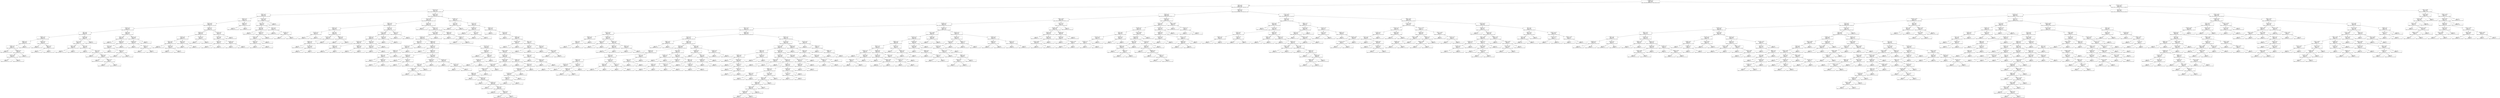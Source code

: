 digraph Tree {
node [shape=box] ;
0 [label="X[14888] <= 0.0\ngini = 0.883\nsamples = 2195\nvalue = [430, 386, 349, 363, 447, 4, 485, 436, 423, 154]"] ;
1 [label="X[345] <= 0.0\ngini = 0.853\nsamples = 1267\nvalue = [374, 275, 35, 314, 360, 1, 228, 263, 57, 67]"] ;
0 -> 1 [labeldistance=2.5, labelangle=45, headlabel="True"] ;
2 [label="X[10710] <= 0.0\ngini = 0.782\nsamples = 484\nvalue = [149, 75, 11, 251, 181, 1, 43, 38, 0, 15]"] ;
1 -> 2 ;
3 [label="X[2631] <= 0.0\ngini = 0.654\nsamples = 195\nvalue = [81, 21, 0, 153, 26, 1, 5, 14, 0, 0]"] ;
2 -> 3 ;
4 [label="X[3252] <= 0.0\ngini = 0.677\nsamples = 139\nvalue = [77, 7, 0, 90, 19, 1, 5, 14, 0, 0]"] ;
3 -> 4 ;
5 [label="X[4224] <= 0.0\ngini = 0.695\nsamples = 124\nvalue = [76, 7, 0, 66, 19, 1, 5, 14, 0, 0]"] ;
4 -> 5 ;
6 [label="X[2049] <= 0.0\ngini = 0.678\nsamples = 82\nvalue = [36, 7, 0, 61, 9, 1, 3, 11, 0, 0]"] ;
5 -> 6 ;
7 [label="X[39] <= 0.0\ngini = 0.699\nsamples = 55\nvalue = [34, 2, 0, 29, 7, 1, 1, 11, 0, 0]"] ;
6 -> 7 ;
8 [label="X[9493] <= 0.0\ngini = 0.541\nsamples = 33\nvalue = [32, 2, 0, 14, 0, 0, 0, 4, 0, 0]"] ;
7 -> 8 ;
9 [label="X[8063] <= 0.0\ngini = 0.302\nsamples = 25\nvalue = [32, 0, 0, 6, 0, 0, 0, 1, 0, 0]"] ;
8 -> 9 ;
10 [label="X[2306] <= 0.0\ngini = 0.16\nsamples = 22\nvalue = [32, 0, 0, 2, 0, 0, 0, 1, 0, 0]"] ;
9 -> 10 ;
11 [label="gini = 0.0\nsamples = 18\nvalue = [30, 0, 0, 0, 0, 0, 0, 0, 0, 0]"] ;
10 -> 11 ;
12 [label="X[14090] <= 0.0\ngini = 0.64\nsamples = 4\nvalue = [2, 0, 0, 2, 0, 0, 0, 1, 0, 0]"] ;
10 -> 12 ;
13 [label="X[10370] <= 0.0\ngini = 0.444\nsamples = 3\nvalue = [0, 0, 0, 2, 0, 0, 0, 1, 0, 0]"] ;
12 -> 13 ;
14 [label="gini = 0.0\nsamples = 1\nvalue = [0, 0, 0, 0, 0, 0, 0, 1, 0, 0]"] ;
13 -> 14 ;
15 [label="gini = 0.0\nsamples = 2\nvalue = [0, 0, 0, 2, 0, 0, 0, 0, 0, 0]"] ;
13 -> 15 ;
16 [label="gini = 0.0\nsamples = 1\nvalue = [2, 0, 0, 0, 0, 0, 0, 0, 0, 0]"] ;
12 -> 16 ;
17 [label="gini = 0.0\nsamples = 3\nvalue = [0, 0, 0, 4, 0, 0, 0, 0, 0, 0]"] ;
9 -> 17 ;
18 [label="X[1925] <= 0.0\ngini = 0.544\nsamples = 8\nvalue = [0, 2, 0, 8, 0, 0, 0, 3, 0, 0]"] ;
8 -> 18 ;
19 [label="gini = 0.0\nsamples = 6\nvalue = [0, 0, 0, 8, 0, 0, 0, 0, 0, 0]"] ;
18 -> 19 ;
20 [label="X[8643] <= 0.0\ngini = 0.48\nsamples = 2\nvalue = [0, 2, 0, 0, 0, 0, 0, 3, 0, 0]"] ;
18 -> 20 ;
21 [label="gini = 0.0\nsamples = 1\nvalue = [0, 2, 0, 0, 0, 0, 0, 0, 0, 0]"] ;
20 -> 21 ;
22 [label="gini = 0.0\nsamples = 1\nvalue = [0, 0, 0, 0, 0, 0, 0, 3, 0, 0]"] ;
20 -> 22 ;
23 [label="X[3196] <= 0.0\ngini = 0.698\nsamples = 22\nvalue = [2, 0, 0, 15, 7, 1, 1, 7, 0, 0]"] ;
7 -> 23 ;
24 [label="X[1711] <= 0.0\ngini = 0.752\nsamples = 16\nvalue = [2, 0, 0, 4, 7, 1, 1, 7, 0, 0]"] ;
23 -> 24 ;
25 [label="X[6431] <= 0.0\ngini = 0.346\nsamples = 6\nvalue = [0, 0, 0, 2, 7, 0, 0, 0, 0, 0]"] ;
24 -> 25 ;
26 [label="gini = 0.0\nsamples = 5\nvalue = [0, 0, 0, 0, 7, 0, 0, 0, 0, 0]"] ;
25 -> 26 ;
27 [label="gini = 0.0\nsamples = 1\nvalue = [0, 0, 0, 2, 0, 0, 0, 0, 0, 0]"] ;
25 -> 27 ;
28 [label="X[33] <= 0.0\ngini = 0.651\nsamples = 10\nvalue = [2, 0, 0, 2, 0, 1, 1, 7, 0, 0]"] ;
24 -> 28 ;
29 [label="gini = 0.0\nsamples = 4\nvalue = [0, 0, 0, 0, 0, 0, 0, 7, 0, 0]"] ;
28 -> 29 ;
30 [label="X[1317] <= 0.0\ngini = 0.722\nsamples = 6\nvalue = [2, 0, 0, 2, 0, 1, 1, 0, 0, 0]"] ;
28 -> 30 ;
31 [label="gini = 0.0\nsamples = 2\nvalue = [0, 0, 0, 2, 0, 0, 0, 0, 0, 0]"] ;
30 -> 31 ;
32 [label="X[2483] <= 0.0\ngini = 0.625\nsamples = 4\nvalue = [2, 0, 0, 0, 0, 1, 1, 0, 0, 0]"] ;
30 -> 32 ;
33 [label="gini = 0.0\nsamples = 2\nvalue = [2, 0, 0, 0, 0, 0, 0, 0, 0, 0]"] ;
32 -> 33 ;
34 [label="X[8281] <= 0.0\ngini = 0.5\nsamples = 2\nvalue = [0, 0, 0, 0, 0, 1, 1, 0, 0, 0]"] ;
32 -> 34 ;
35 [label="gini = 0.0\nsamples = 1\nvalue = [0, 0, 0, 0, 0, 0, 1, 0, 0, 0]"] ;
34 -> 35 ;
36 [label="gini = 0.0\nsamples = 1\nvalue = [0, 0, 0, 0, 0, 1, 0, 0, 0, 0]"] ;
34 -> 36 ;
37 [label="gini = 0.0\nsamples = 6\nvalue = [0, 0, 0, 11, 0, 0, 0, 0, 0, 0]"] ;
23 -> 37 ;
38 [label="X[548] <= 0.0\ngini = 0.426\nsamples = 27\nvalue = [2, 5, 0, 32, 2, 0, 2, 0, 0, 0]"] ;
6 -> 38 ;
39 [label="X[163] <= 0.0\ngini = 0.205\nsamples = 22\nvalue = [0, 2, 0, 32, 1, 0, 1, 0, 0, 0]"] ;
38 -> 39 ;
40 [label="gini = 0.0\nsamples = 16\nvalue = [0, 0, 0, 27, 0, 0, 0, 0, 0, 0]"] ;
39 -> 40 ;
41 [label="X[2442] <= 0.0\ngini = 0.617\nsamples = 6\nvalue = [0, 2, 0, 5, 1, 0, 1, 0, 0, 0]"] ;
39 -> 41 ;
42 [label="X[7013] <= 0.0\ngini = 0.625\nsamples = 3\nvalue = [0, 2, 0, 0, 1, 0, 1, 0, 0, 0]"] ;
41 -> 42 ;
43 [label="gini = 0.0\nsamples = 1\nvalue = [0, 2, 0, 0, 0, 0, 0, 0, 0, 0]"] ;
42 -> 43 ;
44 [label="X[5219] <= 0.0\ngini = 0.5\nsamples = 2\nvalue = [0, 0, 0, 0, 1, 0, 1, 0, 0, 0]"] ;
42 -> 44 ;
45 [label="gini = 0.0\nsamples = 1\nvalue = [0, 0, 0, 0, 0, 0, 1, 0, 0, 0]"] ;
44 -> 45 ;
46 [label="gini = 0.0\nsamples = 1\nvalue = [0, 0, 0, 0, 1, 0, 0, 0, 0, 0]"] ;
44 -> 46 ;
47 [label="gini = 0.0\nsamples = 3\nvalue = [0, 0, 0, 5, 0, 0, 0, 0, 0, 0]"] ;
41 -> 47 ;
48 [label="X[2154] <= 0.0\ngini = 0.694\nsamples = 5\nvalue = [2, 3, 0, 0, 1, 0, 1, 0, 0, 0]"] ;
38 -> 48 ;
49 [label="X[13806] <= 0.0\ngini = 0.625\nsamples = 4\nvalue = [2, 0, 0, 0, 1, 0, 1, 0, 0, 0]"] ;
48 -> 49 ;
50 [label="gini = 0.0\nsamples = 2\nvalue = [2, 0, 0, 0, 0, 0, 0, 0, 0, 0]"] ;
49 -> 50 ;
51 [label="X[2268] <= 0.0\ngini = 0.5\nsamples = 2\nvalue = [0, 0, 0, 0, 1, 0, 1, 0, 0, 0]"] ;
49 -> 51 ;
52 [label="gini = 0.0\nsamples = 1\nvalue = [0, 0, 0, 0, 0, 0, 1, 0, 0, 0]"] ;
51 -> 52 ;
53 [label="gini = 0.0\nsamples = 1\nvalue = [0, 0, 0, 0, 1, 0, 0, 0, 0, 0]"] ;
51 -> 53 ;
54 [label="gini = 0.0\nsamples = 1\nvalue = [0, 3, 0, 0, 0, 0, 0, 0, 0, 0]"] ;
48 -> 54 ;
55 [label="X[193] <= 0.0\ngini = 0.517\nsamples = 42\nvalue = [40, 0, 0, 5, 10, 0, 2, 3, 0, 0]"] ;
5 -> 55 ;
56 [label="X[2336] <= 0.0\ngini = 0.345\nsamples = 33\nvalue = [39, 0, 0, 4, 6, 0, 0, 0, 0, 0]"] ;
55 -> 56 ;
57 [label="X[1768] <= 0.0\ngini = 0.208\nsamples = 31\nvalue = [39, 0, 0, 2, 3, 0, 0, 0, 0, 0]"] ;
56 -> 57 ;
58 [label="X[2321] <= 0.0\ngini = 0.093\nsamples = 29\nvalue = [39, 0, 0, 0, 2, 0, 0, 0, 0, 0]"] ;
57 -> 58 ;
59 [label="gini = 0.0\nsamples = 26\nvalue = [38, 0, 0, 0, 0, 0, 0, 0, 0, 0]"] ;
58 -> 59 ;
60 [label="X[2335] <= 0.0\ngini = 0.444\nsamples = 3\nvalue = [1, 0, 0, 0, 2, 0, 0, 0, 0, 0]"] ;
58 -> 60 ;
61 [label="gini = 0.0\nsamples = 2\nvalue = [0, 0, 0, 0, 2, 0, 0, 0, 0, 0]"] ;
60 -> 61 ;
62 [label="gini = 0.0\nsamples = 1\nvalue = [1, 0, 0, 0, 0, 0, 0, 0, 0, 0]"] ;
60 -> 62 ;
63 [label="X[6741] <= 0.0\ngini = 0.444\nsamples = 2\nvalue = [0, 0, 0, 2, 1, 0, 0, 0, 0, 0]"] ;
57 -> 63 ;
64 [label="gini = 0.0\nsamples = 1\nvalue = [0, 0, 0, 0, 1, 0, 0, 0, 0, 0]"] ;
63 -> 64 ;
65 [label="gini = 0.0\nsamples = 1\nvalue = [0, 0, 0, 2, 0, 0, 0, 0, 0, 0]"] ;
63 -> 65 ;
66 [label="X[14732] <= 0.0\ngini = 0.48\nsamples = 2\nvalue = [0, 0, 0, 2, 3, 0, 0, 0, 0, 0]"] ;
56 -> 66 ;
67 [label="gini = 0.0\nsamples = 1\nvalue = [0, 0, 0, 2, 0, 0, 0, 0, 0, 0]"] ;
66 -> 67 ;
68 [label="gini = 0.0\nsamples = 1\nvalue = [0, 0, 0, 0, 3, 0, 0, 0, 0, 0]"] ;
66 -> 68 ;
69 [label="X[1704] <= 0.0\ngini = 0.744\nsamples = 9\nvalue = [1, 0, 0, 1, 4, 0, 2, 3, 0, 0]"] ;
55 -> 69 ;
70 [label="X[707] <= 0.0\ngini = 0.656\nsamples = 7\nvalue = [1, 0, 0, 1, 4, 0, 2, 0, 0, 0]"] ;
69 -> 70 ;
71 [label="X[318] <= 0.0\ngini = 0.32\nsamples = 4\nvalue = [0, 0, 0, 1, 4, 0, 0, 0, 0, 0]"] ;
70 -> 71 ;
72 [label="gini = 0.0\nsamples = 1\nvalue = [0, 0, 0, 1, 0, 0, 0, 0, 0, 0]"] ;
71 -> 72 ;
73 [label="gini = 0.0\nsamples = 3\nvalue = [0, 0, 0, 0, 4, 0, 0, 0, 0, 0]"] ;
71 -> 73 ;
74 [label="X[11930] <= 0.0\ngini = 0.444\nsamples = 3\nvalue = [1, 0, 0, 0, 0, 0, 2, 0, 0, 0]"] ;
70 -> 74 ;
75 [label="gini = 0.0\nsamples = 1\nvalue = [1, 0, 0, 0, 0, 0, 0, 0, 0, 0]"] ;
74 -> 75 ;
76 [label="gini = 0.0\nsamples = 2\nvalue = [0, 0, 0, 0, 0, 0, 2, 0, 0, 0]"] ;
74 -> 76 ;
77 [label="gini = 0.0\nsamples = 2\nvalue = [0, 0, 0, 0, 0, 0, 0, 3, 0, 0]"] ;
69 -> 77 ;
78 [label="X[4829] <= 0.0\ngini = 0.077\nsamples = 15\nvalue = [1, 0, 0, 24, 0, 0, 0, 0, 0, 0]"] ;
4 -> 78 ;
79 [label="gini = 0.0\nsamples = 14\nvalue = [0, 0, 0, 24, 0, 0, 0, 0, 0, 0]"] ;
78 -> 79 ;
80 [label="gini = 0.0\nsamples = 1\nvalue = [1, 0, 0, 0, 0, 0, 0, 0, 0, 0]"] ;
78 -> 80 ;
81 [label="X[1042] <= 0.001\ngini = 0.454\nsamples = 56\nvalue = [4, 14, 0, 63, 7, 0, 0, 0, 0, 0]"] ;
3 -> 81 ;
82 [label="X[7627] <= 0.0\ngini = 0.35\nsamples = 52\nvalue = [4, 5, 0, 63, 7, 0, 0, 0, 0, 0]"] ;
81 -> 82 ;
83 [label="X[536] <= 0.0\ngini = 0.638\nsamples = 20\nvalue = [3, 5, 0, 16, 6, 0, 0, 0, 0, 0]"] ;
82 -> 83 ;
84 [label="gini = 0.0\nsamples = 9\nvalue = [0, 0, 0, 14, 0, 0, 0, 0, 0, 0]"] ;
83 -> 84 ;
85 [label="X[3345] <= 0.0\ngini = 0.711\nsamples = 11\nvalue = [3, 5, 0, 2, 6, 0, 0, 0, 0, 0]"] ;
83 -> 85 ;
86 [label="X[1542] <= 0.0\ngini = 0.62\nsamples = 7\nvalue = [3, 5, 0, 2, 0, 0, 0, 0, 0, 0]"] ;
85 -> 86 ;
87 [label="X[9232] <= 0.0\ngini = 0.48\nsamples = 4\nvalue = [3, 0, 0, 2, 0, 0, 0, 0, 0, 0]"] ;
86 -> 87 ;
88 [label="gini = 0.0\nsamples = 1\nvalue = [0, 0, 0, 2, 0, 0, 0, 0, 0, 0]"] ;
87 -> 88 ;
89 [label="gini = 0.0\nsamples = 3\nvalue = [3, 0, 0, 0, 0, 0, 0, 0, 0, 0]"] ;
87 -> 89 ;
90 [label="gini = 0.0\nsamples = 3\nvalue = [0, 5, 0, 0, 0, 0, 0, 0, 0, 0]"] ;
86 -> 90 ;
91 [label="gini = 0.0\nsamples = 4\nvalue = [0, 0, 0, 0, 6, 0, 0, 0, 0, 0]"] ;
85 -> 91 ;
92 [label="X[135] <= 0.0\ngini = 0.079\nsamples = 32\nvalue = [1, 0, 0, 47, 1, 0, 0, 0, 0, 0]"] ;
82 -> 92 ;
93 [label="gini = 0.0\nsamples = 30\nvalue = [0, 0, 0, 47, 0, 0, 0, 0, 0, 0]"] ;
92 -> 93 ;
94 [label="X[11538] <= 0.0\ngini = 0.5\nsamples = 2\nvalue = [1, 0, 0, 0, 1, 0, 0, 0, 0, 0]"] ;
92 -> 94 ;
95 [label="gini = 0.0\nsamples = 1\nvalue = [0, 0, 0, 0, 1, 0, 0, 0, 0, 0]"] ;
94 -> 95 ;
96 [label="gini = 0.0\nsamples = 1\nvalue = [1, 0, 0, 0, 0, 0, 0, 0, 0, 0]"] ;
94 -> 96 ;
97 [label="gini = 0.0\nsamples = 4\nvalue = [0, 9, 0, 0, 0, 0, 0, 0, 0, 0]"] ;
81 -> 97 ;
98 [label="X[1999] <= 0.001\ngini = 0.797\nsamples = 289\nvalue = [68, 54, 11, 98, 155, 0, 38, 24, 0, 15]"] ;
2 -> 98 ;
99 [label="X[1741] <= 0.0\ngini = 0.756\nsamples = 234\nvalue = [66, 39, 7, 78, 149, 0, 5, 20, 0, 14]"] ;
98 -> 99 ;
100 [label="X[5890] <= 0.0\ngini = 0.678\nsamples = 72\nvalue = [47, 3, 0, 32, 27, 0, 1, 0, 0, 1]"] ;
99 -> 100 ;
101 [label="X[1853] <= 0.0\ngini = 0.632\nsamples = 32\nvalue = [7, 3, 0, 24, 12, 0, 0, 0, 0, 0]"] ;
100 -> 101 ;
102 [label="X[12059] <= 0.0\ngini = 0.219\nsamples = 6\nvalue = [7, 0, 0, 1, 0, 0, 0, 0, 0, 0]"] ;
101 -> 102 ;
103 [label="gini = 0.0\nsamples = 5\nvalue = [7, 0, 0, 0, 0, 0, 0, 0, 0, 0]"] ;
102 -> 103 ;
104 [label="gini = 0.0\nsamples = 1\nvalue = [0, 0, 0, 1, 0, 0, 0, 0, 0, 0]"] ;
102 -> 104 ;
105 [label="X[80] <= 0.0\ngini = 0.528\nsamples = 26\nvalue = [0, 3, 0, 23, 12, 0, 0, 0, 0, 0]"] ;
101 -> 105 ;
106 [label="X[11515] <= 0.0\ngini = 0.318\nsamples = 18\nvalue = [0, 3, 0, 22, 2, 0, 0, 0, 0, 0]"] ;
105 -> 106 ;
107 [label="X[3296] <= 0.0\ngini = 0.153\nsamples = 16\nvalue = [0, 0, 0, 22, 2, 0, 0, 0, 0, 0]"] ;
106 -> 107 ;
108 [label="gini = 0.0\nsamples = 1\nvalue = [0, 0, 0, 0, 1, 0, 0, 0, 0, 0]"] ;
107 -> 108 ;
109 [label="X[11742] <= 0.0\ngini = 0.083\nsamples = 15\nvalue = [0, 0, 0, 22, 1, 0, 0, 0, 0, 0]"] ;
107 -> 109 ;
110 [label="gini = 0.0\nsamples = 14\nvalue = [0, 0, 0, 22, 0, 0, 0, 0, 0, 0]"] ;
109 -> 110 ;
111 [label="gini = 0.0\nsamples = 1\nvalue = [0, 0, 0, 0, 1, 0, 0, 0, 0, 0]"] ;
109 -> 111 ;
112 [label="gini = 0.0\nsamples = 2\nvalue = [0, 3, 0, 0, 0, 0, 0, 0, 0, 0]"] ;
106 -> 112 ;
113 [label="X[6824] <= 0.0\ngini = 0.165\nsamples = 8\nvalue = [0, 0, 0, 1, 10, 0, 0, 0, 0, 0]"] ;
105 -> 113 ;
114 [label="gini = 0.0\nsamples = 7\nvalue = [0, 0, 0, 0, 10, 0, 0, 0, 0, 0]"] ;
113 -> 114 ;
115 [label="gini = 0.0\nsamples = 1\nvalue = [0, 0, 0, 1, 0, 0, 0, 0, 0, 0]"] ;
113 -> 115 ;
116 [label="X[9330] <= 0.0\ngini = 0.552\nsamples = 40\nvalue = [40, 0, 0, 8, 15, 0, 1, 0, 0, 1]"] ;
100 -> 116 ;
117 [label="X[2702] <= 0.001\ngini = 0.438\nsamples = 33\nvalue = [40, 0, 0, 8, 6, 0, 1, 0, 0, 0]"] ;
116 -> 117 ;
118 [label="X[1928] <= 0.0\ngini = 0.347\nsamples = 28\nvalue = [39, 0, 0, 3, 6, 0, 1, 0, 0, 0]"] ;
117 -> 118 ;
119 [label="X[15570] <= 0.0\ngini = 0.182\nsamples = 22\nvalue = [37, 0, 0, 2, 1, 0, 1, 0, 0, 0]"] ;
118 -> 119 ;
120 [label="X[9595] <= 0.0\ngini = 0.051\nsamples = 19\nvalue = [37, 0, 0, 0, 1, 0, 0, 0, 0, 0]"] ;
119 -> 120 ;
121 [label="gini = 0.0\nsamples = 18\nvalue = [37, 0, 0, 0, 0, 0, 0, 0, 0, 0]"] ;
120 -> 121 ;
122 [label="gini = 0.0\nsamples = 1\nvalue = [0, 0, 0, 0, 1, 0, 0, 0, 0, 0]"] ;
120 -> 122 ;
123 [label="X[6896] <= 0.0\ngini = 0.444\nsamples = 3\nvalue = [0, 0, 0, 2, 0, 0, 1, 0, 0, 0]"] ;
119 -> 123 ;
124 [label="gini = 0.0\nsamples = 2\nvalue = [0, 0, 0, 2, 0, 0, 0, 0, 0, 0]"] ;
123 -> 124 ;
125 [label="gini = 0.0\nsamples = 1\nvalue = [0, 0, 0, 0, 0, 0, 1, 0, 0, 0]"] ;
123 -> 125 ;
126 [label="X[2131] <= 0.0\ngini = 0.531\nsamples = 6\nvalue = [2, 0, 0, 1, 5, 0, 0, 0, 0, 0]"] ;
118 -> 126 ;
127 [label="X[4070] <= 0.0\ngini = 0.444\nsamples = 3\nvalue = [2, 0, 0, 1, 0, 0, 0, 0, 0, 0]"] ;
126 -> 127 ;
128 [label="gini = 0.0\nsamples = 1\nvalue = [0, 0, 0, 1, 0, 0, 0, 0, 0, 0]"] ;
127 -> 128 ;
129 [label="gini = 0.0\nsamples = 2\nvalue = [2, 0, 0, 0, 0, 0, 0, 0, 0, 0]"] ;
127 -> 129 ;
130 [label="gini = 0.0\nsamples = 3\nvalue = [0, 0, 0, 0, 5, 0, 0, 0, 0, 0]"] ;
126 -> 130 ;
131 [label="X[7819] <= 0.0\ngini = 0.278\nsamples = 5\nvalue = [1, 0, 0, 5, 0, 0, 0, 0, 0, 0]"] ;
117 -> 131 ;
132 [label="gini = 0.0\nsamples = 1\nvalue = [1, 0, 0, 0, 0, 0, 0, 0, 0, 0]"] ;
131 -> 132 ;
133 [label="gini = 0.0\nsamples = 4\nvalue = [0, 0, 0, 5, 0, 0, 0, 0, 0, 0]"] ;
131 -> 133 ;
134 [label="X[5810] <= 0.0\ngini = 0.18\nsamples = 7\nvalue = [0, 0, 0, 0, 9, 0, 0, 0, 0, 1]"] ;
116 -> 134 ;
135 [label="gini = 0.0\nsamples = 1\nvalue = [0, 0, 0, 0, 0, 0, 0, 0, 0, 1]"] ;
134 -> 135 ;
136 [label="gini = 0.0\nsamples = 6\nvalue = [0, 0, 0, 0, 9, 0, 0, 0, 0, 0]"] ;
134 -> 136 ;
137 [label="X[1703] <= 0.0\ngini = 0.729\nsamples = 162\nvalue = [19, 36, 7, 46, 122, 0, 4, 20, 0, 13]"] ;
99 -> 137 ;
138 [label="gini = 0.0\nsamples = 8\nvalue = [0, 0, 0, 14, 0, 0, 0, 0, 0, 0]"] ;
137 -> 138 ;
139 [label="X[1487] <= 0.0\ngini = 0.716\nsamples = 154\nvalue = [19, 36, 7, 32, 122, 0, 4, 20, 0, 13]"] ;
137 -> 139 ;
140 [label="X[2737] <= 0.001\ngini = 0.689\nsamples = 138\nvalue = [19, 18, 7, 32, 120, 0, 4, 20, 0, 12]"] ;
139 -> 140 ;
141 [label="X[13552] <= 0.0\ngini = 0.672\nsamples = 134\nvalue = [19, 18, 7, 22, 120, 0, 4, 20, 0, 12]"] ;
140 -> 141 ;
142 [label="X[6713] <= 0.0\ngini = 0.701\nsamples = 18\nvalue = [2, 3, 2, 1, 5, 0, 0, 0, 0, 12]"] ;
141 -> 142 ;
143 [label="X[12140] <= 0.0\ngini = 0.746\nsamples = 11\nvalue = [2, 3, 2, 1, 5, 0, 0, 0, 0, 0]"] ;
142 -> 143 ;
144 [label="X[2399] <= 0.0\ngini = 0.719\nsamples = 6\nvalue = [2, 3, 2, 1, 0, 0, 0, 0, 0, 0]"] ;
143 -> 144 ;
145 [label="X[640] <= 0.0\ngini = 0.64\nsamples = 4\nvalue = [2, 0, 2, 1, 0, 0, 0, 0, 0, 0]"] ;
144 -> 145 ;
146 [label="gini = 0.0\nsamples = 1\nvalue = [0, 0, 2, 0, 0, 0, 0, 0, 0, 0]"] ;
145 -> 146 ;
147 [label="X[8533] <= 0.0\ngini = 0.444\nsamples = 3\nvalue = [2, 0, 0, 1, 0, 0, 0, 0, 0, 0]"] ;
145 -> 147 ;
148 [label="gini = 0.0\nsamples = 1\nvalue = [0, 0, 0, 1, 0, 0, 0, 0, 0, 0]"] ;
147 -> 148 ;
149 [label="gini = 0.0\nsamples = 2\nvalue = [2, 0, 0, 0, 0, 0, 0, 0, 0, 0]"] ;
147 -> 149 ;
150 [label="gini = 0.0\nsamples = 2\nvalue = [0, 3, 0, 0, 0, 0, 0, 0, 0, 0]"] ;
144 -> 150 ;
151 [label="gini = 0.0\nsamples = 5\nvalue = [0, 0, 0, 0, 5, 0, 0, 0, 0, 0]"] ;
143 -> 151 ;
152 [label="gini = 0.0\nsamples = 7\nvalue = [0, 0, 0, 0, 0, 0, 0, 0, 0, 12]"] ;
142 -> 152 ;
153 [label="X[5838] <= 0.0\ngini = 0.623\nsamples = 116\nvalue = [17, 15, 5, 21, 115, 0, 4, 20, 0, 0]"] ;
141 -> 153 ;
154 [label="X[13829] <= 0.0\ngini = 0.755\nsamples = 34\nvalue = [2, 8, 1, 15, 19, 0, 0, 13, 0, 0]"] ;
153 -> 154 ;
155 [label="gini = 0.0\nsamples = 7\nvalue = [0, 0, 0, 0, 13, 0, 0, 0, 0, 0]"] ;
154 -> 155 ;
156 [label="X[2684] <= 0.0\ngini = 0.754\nsamples = 27\nvalue = [2, 8, 1, 15, 6, 0, 0, 13, 0, 0]"] ;
154 -> 156 ;
157 [label="X[15606] <= 0.0\ngini = 0.255\nsamples = 8\nvalue = [1, 0, 0, 1, 0, 0, 0, 12, 0, 0]"] ;
156 -> 157 ;
158 [label="gini = 0.0\nsamples = 6\nvalue = [0, 0, 0, 0, 0, 0, 0, 12, 0, 0]"] ;
157 -> 158 ;
159 [label="X[7516] <= 0.0\ngini = 0.5\nsamples = 2\nvalue = [1, 0, 0, 1, 0, 0, 0, 0, 0, 0]"] ;
157 -> 159 ;
160 [label="gini = 0.0\nsamples = 1\nvalue = [0, 0, 0, 1, 0, 0, 0, 0, 0, 0]"] ;
159 -> 160 ;
161 [label="gini = 0.0\nsamples = 1\nvalue = [1, 0, 0, 0, 0, 0, 0, 0, 0, 0]"] ;
159 -> 161 ;
162 [label="X[14713] <= 0.0\ngini = 0.689\nsamples = 19\nvalue = [1, 8, 1, 14, 6, 0, 0, 1, 0, 0]"] ;
156 -> 162 ;
163 [label="X[15632] <= 0.0\ngini = 0.627\nsamples = 9\nvalue = [1, 5, 0, 0, 6, 0, 0, 1, 0, 0]"] ;
162 -> 163 ;
164 [label="X[1997] <= 0.0\ngini = 0.406\nsamples = 6\nvalue = [1, 0, 0, 0, 6, 0, 0, 1, 0, 0]"] ;
163 -> 164 ;
165 [label="X[14368] <= 0.0\ngini = 0.5\nsamples = 2\nvalue = [1, 0, 0, 0, 0, 0, 0, 1, 0, 0]"] ;
164 -> 165 ;
166 [label="gini = 0.0\nsamples = 1\nvalue = [0, 0, 0, 0, 0, 0, 0, 1, 0, 0]"] ;
165 -> 166 ;
167 [label="gini = 0.0\nsamples = 1\nvalue = [1, 0, 0, 0, 0, 0, 0, 0, 0, 0]"] ;
165 -> 167 ;
168 [label="gini = 0.0\nsamples = 4\nvalue = [0, 0, 0, 0, 6, 0, 0, 0, 0, 0]"] ;
164 -> 168 ;
169 [label="gini = 0.0\nsamples = 3\nvalue = [0, 5, 0, 0, 0, 0, 0, 0, 0, 0]"] ;
163 -> 169 ;
170 [label="X[12326] <= 0.0\ngini = 0.364\nsamples = 10\nvalue = [0, 3, 1, 14, 0, 0, 0, 0, 0, 0]"] ;
162 -> 170 ;
171 [label="gini = 0.0\nsamples = 2\nvalue = [0, 3, 0, 0, 0, 0, 0, 0, 0, 0]"] ;
170 -> 171 ;
172 [label="X[12707] <= 0.0\ngini = 0.124\nsamples = 8\nvalue = [0, 0, 1, 14, 0, 0, 0, 0, 0, 0]"] ;
170 -> 172 ;
173 [label="gini = 0.0\nsamples = 7\nvalue = [0, 0, 0, 14, 0, 0, 0, 0, 0, 0]"] ;
172 -> 173 ;
174 [label="gini = 0.0\nsamples = 1\nvalue = [0, 0, 1, 0, 0, 0, 0, 0, 0, 0]"] ;
172 -> 174 ;
175 [label="X[12770] <= 0.0\ngini = 0.503\nsamples = 82\nvalue = [15, 7, 4, 6, 96, 0, 4, 7, 0, 0]"] ;
153 -> 175 ;
176 [label="X[2818] <= 0.0\ngini = 0.631\nsamples = 8\nvalue = [8, 0, 3, 1, 3, 0, 0, 0, 0, 0]"] ;
175 -> 176 ;
177 [label="gini = 0.0\nsamples = 3\nvalue = [8, 0, 0, 0, 0, 0, 0, 0, 0, 0]"] ;
176 -> 177 ;
178 [label="X[6440] <= 0.0\ngini = 0.612\nsamples = 5\nvalue = [0, 0, 3, 1, 3, 0, 0, 0, 0, 0]"] ;
176 -> 178 ;
179 [label="X[12226] <= 0.0\ngini = 0.375\nsamples = 3\nvalue = [0, 0, 0, 1, 3, 0, 0, 0, 0, 0]"] ;
178 -> 179 ;
180 [label="gini = 0.0\nsamples = 2\nvalue = [0, 0, 0, 0, 3, 0, 0, 0, 0, 0]"] ;
179 -> 180 ;
181 [label="gini = 0.0\nsamples = 1\nvalue = [0, 0, 0, 1, 0, 0, 0, 0, 0, 0]"] ;
179 -> 181 ;
182 [label="gini = 0.0\nsamples = 2\nvalue = [0, 0, 3, 0, 0, 0, 0, 0, 0, 0]"] ;
178 -> 182 ;
183 [label="X[7432] <= 0.002\ngini = 0.425\nsamples = 74\nvalue = [7, 7, 1, 5, 93, 0, 4, 7, 0, 0]"] ;
175 -> 183 ;
184 [label="X[14247] <= 0.0\ngini = 0.353\nsamples = 69\nvalue = [6, 7, 1, 5, 91, 0, 4, 0, 0, 0]"] ;
183 -> 184 ;
185 [label="X[3256] <= 0.003\ngini = 0.188\nsamples = 55\nvalue = [2, 4, 0, 4, 89, 0, 0, 0, 0, 0]"] ;
184 -> 185 ;
186 [label="X[11447] <= 0.003\ngini = 0.155\nsamples = 54\nvalue = [0, 4, 0, 4, 89, 0, 0, 0, 0, 0]"] ;
185 -> 186 ;
187 [label="X[2852] <= 0.002\ngini = 0.12\nsamples = 53\nvalue = [0, 2, 0, 4, 89, 0, 0, 0, 0, 0]"] ;
186 -> 187 ;
188 [label="X[6662] <= 0.0\ngini = 0.083\nsamples = 51\nvalue = [0, 2, 0, 2, 89, 0, 0, 0, 0, 0]"] ;
187 -> 188 ;
189 [label="gini = 0.0\nsamples = 1\nvalue = [0, 1, 0, 0, 0, 0, 0, 0, 0, 0]"] ;
188 -> 189 ;
190 [label="X[12012] <= 0.0\ngini = 0.064\nsamples = 50\nvalue = [0, 1, 0, 2, 89, 0, 0, 0, 0, 0]"] ;
188 -> 190 ;
191 [label="gini = 0.0\nsamples = 1\nvalue = [0, 1, 0, 0, 0, 0, 0, 0, 0, 0]"] ;
190 -> 191 ;
192 [label="X[10506] <= 0.0\ngini = 0.043\nsamples = 49\nvalue = [0, 0, 0, 2, 89, 0, 0, 0, 0, 0]"] ;
190 -> 192 ;
193 [label="gini = 0.0\nsamples = 1\nvalue = [0, 0, 0, 1, 0, 0, 0, 0, 0, 0]"] ;
192 -> 193 ;
194 [label="X[479] <= 0.0\ngini = 0.022\nsamples = 48\nvalue = [0, 0, 0, 1, 89, 0, 0, 0, 0, 0]"] ;
192 -> 194 ;
195 [label="gini = 0.0\nsamples = 46\nvalue = [0, 0, 0, 0, 87, 0, 0, 0, 0, 0]"] ;
194 -> 195 ;
196 [label="X[3474] <= 0.0\ngini = 0.444\nsamples = 2\nvalue = [0, 0, 0, 1, 2, 0, 0, 0, 0, 0]"] ;
194 -> 196 ;
197 [label="gini = 0.0\nsamples = 1\nvalue = [0, 0, 0, 1, 0, 0, 0, 0, 0, 0]"] ;
196 -> 197 ;
198 [label="gini = 0.0\nsamples = 1\nvalue = [0, 0, 0, 0, 2, 0, 0, 0, 0, 0]"] ;
196 -> 198 ;
199 [label="gini = 0.0\nsamples = 2\nvalue = [0, 0, 0, 2, 0, 0, 0, 0, 0, 0]"] ;
187 -> 199 ;
200 [label="gini = 0.0\nsamples = 1\nvalue = [0, 2, 0, 0, 0, 0, 0, 0, 0, 0]"] ;
186 -> 200 ;
201 [label="gini = 0.0\nsamples = 1\nvalue = [2, 0, 0, 0, 0, 0, 0, 0, 0, 0]"] ;
185 -> 201 ;
202 [label="X[7568] <= 0.0\ngini = 0.791\nsamples = 14\nvalue = [4, 3, 1, 1, 2, 0, 4, 0, 0, 0]"] ;
184 -> 202 ;
203 [label="gini = 0.0\nsamples = 4\nvalue = [0, 0, 0, 0, 0, 0, 4, 0, 0, 0]"] ;
202 -> 203 ;
204 [label="X[5116] <= 0.0\ngini = 0.744\nsamples = 10\nvalue = [4, 3, 1, 1, 2, 0, 0, 0, 0, 0]"] ;
202 -> 204 ;
205 [label="X[10041] <= 0.0\ngini = 0.694\nsamples = 7\nvalue = [0, 3, 1, 1, 2, 0, 0, 0, 0, 0]"] ;
204 -> 205 ;
206 [label="X[11186] <= 0.0\ngini = 0.625\nsamples = 4\nvalue = [0, 0, 1, 1, 2, 0, 0, 0, 0, 0]"] ;
205 -> 206 ;
207 [label="X[5399] <= 0.0\ngini = 0.5\nsamples = 2\nvalue = [0, 0, 1, 1, 0, 0, 0, 0, 0, 0]"] ;
206 -> 207 ;
208 [label="gini = 0.0\nsamples = 1\nvalue = [0, 0, 1, 0, 0, 0, 0, 0, 0, 0]"] ;
207 -> 208 ;
209 [label="gini = 0.0\nsamples = 1\nvalue = [0, 0, 0, 1, 0, 0, 0, 0, 0, 0]"] ;
207 -> 209 ;
210 [label="gini = 0.0\nsamples = 2\nvalue = [0, 0, 0, 0, 2, 0, 0, 0, 0, 0]"] ;
206 -> 210 ;
211 [label="gini = 0.0\nsamples = 3\nvalue = [0, 3, 0, 0, 0, 0, 0, 0, 0, 0]"] ;
205 -> 211 ;
212 [label="gini = 0.0\nsamples = 3\nvalue = [4, 0, 0, 0, 0, 0, 0, 0, 0, 0]"] ;
204 -> 212 ;
213 [label="X[340] <= 0.0\ngini = 0.46\nsamples = 5\nvalue = [1, 0, 0, 0, 2, 0, 0, 7, 0, 0]"] ;
183 -> 213 ;
214 [label="gini = 0.0\nsamples = 3\nvalue = [0, 0, 0, 0, 0, 0, 0, 7, 0, 0]"] ;
213 -> 214 ;
215 [label="X[14341] <= 0.0\ngini = 0.444\nsamples = 2\nvalue = [1, 0, 0, 0, 2, 0, 0, 0, 0, 0]"] ;
213 -> 215 ;
216 [label="gini = 0.0\nsamples = 1\nvalue = [0, 0, 0, 0, 2, 0, 0, 0, 0, 0]"] ;
215 -> 216 ;
217 [label="gini = 0.0\nsamples = 1\nvalue = [1, 0, 0, 0, 0, 0, 0, 0, 0, 0]"] ;
215 -> 217 ;
218 [label="gini = 0.0\nsamples = 4\nvalue = [0, 0, 0, 10, 0, 0, 0, 0, 0, 0]"] ;
140 -> 218 ;
219 [label="X[3859] <= 0.0\ngini = 0.254\nsamples = 16\nvalue = [0, 18, 0, 0, 2, 0, 0, 0, 0, 1]"] ;
139 -> 219 ;
220 [label="gini = 0.0\nsamples = 2\nvalue = [0, 0, 0, 0, 2, 0, 0, 0, 0, 0]"] ;
219 -> 220 ;
221 [label="X[15196] <= 0.0\ngini = 0.1\nsamples = 14\nvalue = [0, 18, 0, 0, 0, 0, 0, 0, 0, 1]"] ;
219 -> 221 ;
222 [label="gini = 0.0\nsamples = 1\nvalue = [0, 0, 0, 0, 0, 0, 0, 0, 0, 1]"] ;
221 -> 222 ;
223 [label="gini = 0.0\nsamples = 13\nvalue = [0, 18, 0, 0, 0, 0, 0, 0, 0, 0]"] ;
221 -> 223 ;
224 [label="X[12069] <= 0.0\ngini = 0.753\nsamples = 55\nvalue = [2, 15, 4, 20, 6, 0, 33, 4, 0, 1]"] ;
98 -> 224 ;
225 [label="X[718] <= 0.0\ngini = 0.108\nsamples = 19\nvalue = [0, 0, 0, 2, 0, 0, 33, 0, 0, 0]"] ;
224 -> 225 ;
226 [label="gini = 0.0\nsamples = 2\nvalue = [0, 0, 0, 2, 0, 0, 0, 0, 0, 0]"] ;
225 -> 226 ;
227 [label="gini = 0.0\nsamples = 17\nvalue = [0, 0, 0, 0, 0, 0, 33, 0, 0, 0]"] ;
225 -> 227 ;
228 [label="X[1181] <= 0.0\ngini = 0.751\nsamples = 36\nvalue = [2, 15, 4, 18, 6, 0, 0, 4, 0, 1]"] ;
224 -> 228 ;
229 [label="X[13562] <= 0.0\ngini = 0.255\nsamples = 12\nvalue = [0, 3, 0, 17, 0, 0, 0, 0, 0, 0]"] ;
228 -> 229 ;
230 [label="gini = 0.0\nsamples = 8\nvalue = [0, 0, 0, 16, 0, 0, 0, 0, 0, 0]"] ;
229 -> 230 ;
231 [label="X[3411] <= 0.0\ngini = 0.375\nsamples = 4\nvalue = [0, 3, 0, 1, 0, 0, 0, 0, 0, 0]"] ;
229 -> 231 ;
232 [label="gini = 0.0\nsamples = 3\nvalue = [0, 3, 0, 0, 0, 0, 0, 0, 0, 0]"] ;
231 -> 232 ;
233 [label="gini = 0.0\nsamples = 1\nvalue = [0, 0, 0, 1, 0, 0, 0, 0, 0, 0]"] ;
231 -> 233 ;
234 [label="X[7803] <= 0.0\ngini = 0.758\nsamples = 24\nvalue = [2, 12, 4, 1, 6, 0, 0, 4, 0, 1]"] ;
228 -> 234 ;
235 [label="gini = 0.0\nsamples = 9\nvalue = [0, 10, 0, 0, 0, 0, 0, 0, 0, 0]"] ;
234 -> 235 ;
236 [label="X[7413] <= 0.0\ngini = 0.805\nsamples = 15\nvalue = [2, 2, 4, 1, 6, 0, 0, 4, 0, 1]"] ;
234 -> 236 ;
237 [label="gini = 0.0\nsamples = 2\nvalue = [0, 0, 0, 0, 5, 0, 0, 0, 0, 0]"] ;
236 -> 237 ;
238 [label="X[7838] <= 0.0\ngini = 0.809\nsamples = 13\nvalue = [2, 2, 4, 1, 1, 0, 0, 4, 0, 1]"] ;
236 -> 238 ;
239 [label="X[14344] <= 0.001\ngini = 0.32\nsamples = 4\nvalue = [0, 0, 0, 1, 0, 0, 0, 4, 0, 0]"] ;
238 -> 239 ;
240 [label="gini = 0.0\nsamples = 3\nvalue = [0, 0, 0, 0, 0, 0, 0, 4, 0, 0]"] ;
239 -> 240 ;
241 [label="gini = 0.0\nsamples = 1\nvalue = [0, 0, 0, 1, 0, 0, 0, 0, 0, 0]"] ;
239 -> 241 ;
242 [label="X[631] <= 0.0\ngini = 0.74\nsamples = 9\nvalue = [2, 2, 4, 0, 1, 0, 0, 0, 0, 1]"] ;
238 -> 242 ;
243 [label="X[450] <= 0.0\ngini = 0.32\nsamples = 4\nvalue = [0, 0, 4, 0, 0, 0, 0, 0, 0, 1]"] ;
242 -> 243 ;
244 [label="gini = 0.0\nsamples = 1\nvalue = [0, 0, 0, 0, 0, 0, 0, 0, 0, 1]"] ;
243 -> 244 ;
245 [label="gini = 0.0\nsamples = 3\nvalue = [0, 0, 4, 0, 0, 0, 0, 0, 0, 0]"] ;
243 -> 245 ;
246 [label="X[9179] <= 0.0\ngini = 0.64\nsamples = 5\nvalue = [2, 2, 0, 0, 1, 0, 0, 0, 0, 0]"] ;
242 -> 246 ;
247 [label="gini = 0.0\nsamples = 2\nvalue = [2, 0, 0, 0, 0, 0, 0, 0, 0, 0]"] ;
246 -> 247 ;
248 [label="X[9772] <= 0.001\ngini = 0.444\nsamples = 3\nvalue = [0, 2, 0, 0, 1, 0, 0, 0, 0, 0]"] ;
246 -> 248 ;
249 [label="gini = 0.0\nsamples = 1\nvalue = [0, 0, 0, 0, 1, 0, 0, 0, 0, 0]"] ;
248 -> 249 ;
250 [label="gini = 0.0\nsamples = 2\nvalue = [0, 2, 0, 0, 0, 0, 0, 0, 0, 0]"] ;
248 -> 250 ;
251 [label="X[5887] <= 0.0\ngini = 0.851\nsamples = 783\nvalue = [225, 200, 24, 63, 179, 0, 185, 225, 57, 52]"] ;
1 -> 251 ;
252 [label="X[7585] <= 0.0\ngini = 0.823\nsamples = 528\nvalue = [92, 142, 14, 45, 149, 0, 148, 205, 17, 1]"] ;
251 -> 252 ;
253 [label="X[294] <= 0.005\ngini = 0.813\nsamples = 444\nvalue = [82, 83, 13, 41, 121, 0, 138, 201, 14, 0]"] ;
252 -> 253 ;
254 [label="X[10589] <= 0.0\ngini = 0.813\nsamples = 377\nvalue = [82, 82, 12, 39, 120, 0, 62, 176, 14, 0]"] ;
253 -> 254 ;
255 [label="X[3017] <= 0.0\ngini = 0.787\nsamples = 272\nvalue = [70, 47, 3, 32, 56, 0, 51, 155, 8, 0]"] ;
254 -> 255 ;
256 [label="X[10127] <= 0.0\ngini = 0.563\nsamples = 32\nvalue = [2, 3, 0, 2, 3, 0, 28, 6, 0, 0]"] ;
255 -> 256 ;
257 [label="X[5263] <= 0.0\ngini = 0.594\nsamples = 5\nvalue = [0, 0, 0, 1, 3, 0, 0, 4, 0, 0]"] ;
256 -> 257 ;
258 [label="X[256] <= 0.0\ngini = 0.375\nsamples = 2\nvalue = [0, 0, 0, 1, 3, 0, 0, 0, 0, 0]"] ;
257 -> 258 ;
259 [label="gini = 0.0\nsamples = 1\nvalue = [0, 0, 0, 0, 3, 0, 0, 0, 0, 0]"] ;
258 -> 259 ;
260 [label="gini = 0.0\nsamples = 1\nvalue = [0, 0, 0, 1, 0, 0, 0, 0, 0, 0]"] ;
258 -> 260 ;
261 [label="gini = 0.0\nsamples = 3\nvalue = [0, 0, 0, 0, 0, 0, 0, 4, 0, 0]"] ;
257 -> 261 ;
262 [label="X[9796] <= 0.0\ngini = 0.381\nsamples = 27\nvalue = [2, 3, 0, 1, 0, 0, 28, 2, 0, 0]"] ;
256 -> 262 ;
263 [label="X[4613] <= 0.0\ngini = 0.5\nsamples = 2\nvalue = [2, 2, 0, 0, 0, 0, 0, 0, 0, 0]"] ;
262 -> 263 ;
264 [label="gini = 0.0\nsamples = 1\nvalue = [0, 2, 0, 0, 0, 0, 0, 0, 0, 0]"] ;
263 -> 264 ;
265 [label="gini = 0.0\nsamples = 1\nvalue = [2, 0, 0, 0, 0, 0, 0, 0, 0, 0]"] ;
263 -> 265 ;
266 [label="X[13667] <= 0.0\ngini = 0.229\nsamples = 25\nvalue = [0, 1, 0, 1, 0, 0, 28, 2, 0, 0]"] ;
262 -> 266 ;
267 [label="X[8661] <= 0.0\ngini = 0.067\nsamples = 23\nvalue = [0, 0, 0, 1, 0, 0, 28, 0, 0, 0]"] ;
266 -> 267 ;
268 [label="gini = 0.0\nsamples = 22\nvalue = [0, 0, 0, 0, 0, 0, 28, 0, 0, 0]"] ;
267 -> 268 ;
269 [label="gini = 0.0\nsamples = 1\nvalue = [0, 0, 0, 1, 0, 0, 0, 0, 0, 0]"] ;
267 -> 269 ;
270 [label="X[4044] <= 0.0\ngini = 0.444\nsamples = 2\nvalue = [0, 1, 0, 0, 0, 0, 0, 2, 0, 0]"] ;
266 -> 270 ;
271 [label="gini = 0.0\nsamples = 1\nvalue = [0, 1, 0, 0, 0, 0, 0, 0, 0, 0]"] ;
270 -> 271 ;
272 [label="gini = 0.0\nsamples = 1\nvalue = [0, 0, 0, 0, 0, 0, 0, 2, 0, 0]"] ;
270 -> 272 ;
273 [label="X[8890] <= 0.0\ngini = 0.769\nsamples = 240\nvalue = [68, 44, 3, 30, 53, 0, 23, 149, 8, 0]"] ;
255 -> 273 ;
274 [label="X[118] <= 0.0\ngini = 0.767\nsamples = 121\nvalue = [58, 27, 0, 12, 40, 0, 4, 59, 0, 0]"] ;
273 -> 274 ;
275 [label="X[8637] <= 0.0\ngini = 0.067\nsamples = 20\nvalue = [28, 0, 0, 0, 0, 0, 0, 1, 0, 0]"] ;
274 -> 275 ;
276 [label="gini = 0.0\nsamples = 19\nvalue = [28, 0, 0, 0, 0, 0, 0, 0, 0, 0]"] ;
275 -> 276 ;
277 [label="gini = 0.0\nsamples = 1\nvalue = [0, 0, 0, 0, 0, 0, 0, 1, 0, 0]"] ;
275 -> 277 ;
278 [label="X[3881] <= 0.0\ngini = 0.769\nsamples = 101\nvalue = [30, 27, 0, 12, 40, 0, 4, 58, 0, 0]"] ;
274 -> 278 ;
279 [label="X[5108] <= 0.0\ngini = 0.696\nsamples = 79\nvalue = [9, 19, 0, 4, 35, 0, 4, 58, 0, 0]"] ;
278 -> 279 ;
280 [label="X[3436] <= 0.0\ngini = 0.519\nsamples = 40\nvalue = [1, 9, 0, 4, 4, 0, 3, 43, 0, 0]"] ;
279 -> 280 ;
281 [label="X[3876] <= 0.0\ngini = 0.353\nsamples = 35\nvalue = [1, 5, 0, 1, 1, 0, 3, 43, 0, 0]"] ;
280 -> 281 ;
282 [label="X[9910] <= 0.0\ngini = 0.704\nsamples = 11\nvalue = [0, 4, 0, 1, 1, 0, 2, 6, 0, 0]"] ;
281 -> 282 ;
283 [label="X[13518] <= 0.0\ngini = 0.245\nsamples = 5\nvalue = [0, 0, 0, 1, 0, 0, 0, 6, 0, 0]"] ;
282 -> 283 ;
284 [label="gini = 0.0\nsamples = 4\nvalue = [0, 0, 0, 0, 0, 0, 0, 6, 0, 0]"] ;
283 -> 284 ;
285 [label="gini = 0.0\nsamples = 1\nvalue = [0, 0, 0, 1, 0, 0, 0, 0, 0, 0]"] ;
283 -> 285 ;
286 [label="X[7245] <= 0.0\ngini = 0.571\nsamples = 6\nvalue = [0, 4, 0, 0, 1, 0, 2, 0, 0, 0]"] ;
282 -> 286 ;
287 [label="X[3068] <= 0.0\ngini = 0.444\nsamples = 3\nvalue = [0, 0, 0, 0, 1, 0, 2, 0, 0, 0]"] ;
286 -> 287 ;
288 [label="gini = 0.0\nsamples = 2\nvalue = [0, 0, 0, 0, 0, 0, 2, 0, 0, 0]"] ;
287 -> 288 ;
289 [label="gini = 0.0\nsamples = 1\nvalue = [0, 0, 0, 0, 1, 0, 0, 0, 0, 0]"] ;
287 -> 289 ;
290 [label="gini = 0.0\nsamples = 3\nvalue = [0, 4, 0, 0, 0, 0, 0, 0, 0, 0]"] ;
286 -> 290 ;
291 [label="X[11932] <= 0.0\ngini = 0.142\nsamples = 24\nvalue = [1, 1, 0, 0, 0, 0, 1, 37, 0, 0]"] ;
281 -> 291 ;
292 [label="X[5426] <= 0.0\ngini = 0.051\nsamples = 22\nvalue = [1, 0, 0, 0, 0, 0, 0, 37, 0, 0]"] ;
291 -> 292 ;
293 [label="gini = 0.0\nsamples = 21\nvalue = [0, 0, 0, 0, 0, 0, 0, 37, 0, 0]"] ;
292 -> 293 ;
294 [label="gini = 0.0\nsamples = 1\nvalue = [1, 0, 0, 0, 0, 0, 0, 0, 0, 0]"] ;
292 -> 294 ;
295 [label="X[11007] <= 0.0\ngini = 0.5\nsamples = 2\nvalue = [0, 1, 0, 0, 0, 0, 1, 0, 0, 0]"] ;
291 -> 295 ;
296 [label="gini = 0.0\nsamples = 1\nvalue = [0, 1, 0, 0, 0, 0, 0, 0, 0, 0]"] ;
295 -> 296 ;
297 [label="gini = 0.0\nsamples = 1\nvalue = [0, 0, 0, 0, 0, 0, 1, 0, 0, 0]"] ;
295 -> 297 ;
298 [label="X[418] <= 0.0\ngini = 0.66\nsamples = 5\nvalue = [0, 4, 0, 3, 3, 0, 0, 0, 0, 0]"] ;
280 -> 298 ;
299 [label="X[291] <= 0.0\ngini = 0.5\nsamples = 2\nvalue = [0, 0, 0, 3, 3, 0, 0, 0, 0, 0]"] ;
298 -> 299 ;
300 [label="gini = 0.0\nsamples = 1\nvalue = [0, 0, 0, 0, 3, 0, 0, 0, 0, 0]"] ;
299 -> 300 ;
301 [label="gini = 0.0\nsamples = 1\nvalue = [0, 0, 0, 3, 0, 0, 0, 0, 0, 0]"] ;
299 -> 301 ;
302 [label="gini = 0.0\nsamples = 3\nvalue = [0, 4, 0, 0, 0, 0, 0, 0, 0, 0]"] ;
298 -> 302 ;
303 [label="X[1977] <= 0.0\ngini = 0.68\nsamples = 39\nvalue = [8, 10, 0, 0, 31, 0, 1, 15, 0, 0]"] ;
279 -> 303 ;
304 [label="X[13399] <= 0.0\ngini = 0.42\nsamples = 7\nvalue = [7, 3, 0, 0, 0, 0, 0, 0, 0, 0]"] ;
303 -> 304 ;
305 [label="gini = 0.0\nsamples = 2\nvalue = [0, 3, 0, 0, 0, 0, 0, 0, 0, 0]"] ;
304 -> 305 ;
306 [label="gini = 0.0\nsamples = 5\nvalue = [7, 0, 0, 0, 0, 0, 0, 0, 0, 0]"] ;
304 -> 306 ;
307 [label="X[5151] <= 0.0\ngini = 0.591\nsamples = 32\nvalue = [1, 7, 0, 0, 31, 0, 1, 15, 0, 0]"] ;
303 -> 307 ;
308 [label="X[10950] <= 0.0\ngini = 0.5\nsamples = 12\nvalue = [1, 0, 0, 0, 4, 0, 1, 12, 0, 0]"] ;
307 -> 308 ;
309 [label="X[1593] <= 0.0\ngini = 0.142\nsamples = 8\nvalue = [0, 0, 0, 0, 0, 0, 1, 12, 0, 0]"] ;
308 -> 309 ;
310 [label="gini = 0.0\nsamples = 1\nvalue = [0, 0, 0, 0, 0, 0, 1, 0, 0, 0]"] ;
309 -> 310 ;
311 [label="gini = 0.0\nsamples = 7\nvalue = [0, 0, 0, 0, 0, 0, 0, 12, 0, 0]"] ;
309 -> 311 ;
312 [label="X[14381] <= 0.0\ngini = 0.32\nsamples = 4\nvalue = [1, 0, 0, 0, 4, 0, 0, 0, 0, 0]"] ;
308 -> 312 ;
313 [label="gini = 0.0\nsamples = 1\nvalue = [1, 0, 0, 0, 0, 0, 0, 0, 0, 0]"] ;
312 -> 313 ;
314 [label="gini = 0.0\nsamples = 3\nvalue = [0, 0, 0, 0, 4, 0, 0, 0, 0, 0]"] ;
312 -> 314 ;
315 [label="X[960] <= 0.0\ngini = 0.425\nsamples = 20\nvalue = [0, 7, 0, 0, 27, 0, 0, 3, 0, 0]"] ;
307 -> 315 ;
316 [label="gini = 0.0\nsamples = 12\nvalue = [0, 0, 0, 0, 27, 0, 0, 0, 0, 0]"] ;
315 -> 316 ;
317 [label="X[11068] <= 0.0\ngini = 0.42\nsamples = 8\nvalue = [0, 7, 0, 0, 0, 0, 0, 3, 0, 0]"] ;
315 -> 317 ;
318 [label="gini = 0.0\nsamples = 3\nvalue = [0, 0, 0, 0, 0, 0, 0, 3, 0, 0]"] ;
317 -> 318 ;
319 [label="gini = 0.0\nsamples = 5\nvalue = [0, 7, 0, 0, 0, 0, 0, 0, 0, 0]"] ;
317 -> 319 ;
320 [label="X[239] <= 0.0\ngini = 0.663\nsamples = 22\nvalue = [21, 8, 0, 8, 5, 0, 0, 0, 0, 0]"] ;
278 -> 320 ;
321 [label="X[13563] <= 0.0\ngini = 0.681\nsamples = 11\nvalue = [1, 8, 0, 5, 5, 0, 0, 0, 0, 0]"] ;
320 -> 321 ;
322 [label="gini = 0.0\nsamples = 2\nvalue = [0, 0, 0, 5, 0, 0, 0, 0, 0, 0]"] ;
321 -> 322 ;
323 [label="X[975] <= 0.0\ngini = 0.541\nsamples = 9\nvalue = [1, 8, 0, 0, 5, 0, 0, 0, 0, 0]"] ;
321 -> 323 ;
324 [label="X[12863] <= 0.0\ngini = 0.278\nsamples = 3\nvalue = [1, 0, 0, 0, 5, 0, 0, 0, 0, 0]"] ;
323 -> 324 ;
325 [label="gini = 0.0\nsamples = 1\nvalue = [1, 0, 0, 0, 0, 0, 0, 0, 0, 0]"] ;
324 -> 325 ;
326 [label="gini = 0.0\nsamples = 2\nvalue = [0, 0, 0, 0, 5, 0, 0, 0, 0, 0]"] ;
324 -> 326 ;
327 [label="gini = 0.0\nsamples = 6\nvalue = [0, 8, 0, 0, 0, 0, 0, 0, 0, 0]"] ;
323 -> 327 ;
328 [label="X[12497] <= 0.0\ngini = 0.227\nsamples = 11\nvalue = [20, 0, 0, 3, 0, 0, 0, 0, 0, 0]"] ;
320 -> 328 ;
329 [label="gini = 0.0\nsamples = 2\nvalue = [0, 0, 0, 3, 0, 0, 0, 0, 0, 0]"] ;
328 -> 329 ;
330 [label="gini = 0.0\nsamples = 9\nvalue = [20, 0, 0, 0, 0, 0, 0, 0, 0, 0]"] ;
328 -> 330 ;
331 [label="X[6700] <= 0.0\ngini = 0.703\nsamples = 119\nvalue = [10, 17, 3, 18, 13, 0, 19, 90, 8, 0]"] ;
273 -> 331 ;
332 [label="X[11102] <= 0.0\ngini = 0.655\nsamples = 109\nvalue = [6, 17, 2, 8, 12, 0, 19, 90, 8, 0]"] ;
331 -> 332 ;
333 [label="X[1785] <= 0.0\ngini = 0.592\nsamples = 97\nvalue = [6, 9, 2, 8, 7, 0, 18, 90, 6, 0]"] ;
332 -> 333 ;
334 [label="X[268] <= 0.0\ngini = 0.765\nsamples = 21\nvalue = [4, 1, 0, 4, 1, 0, 11, 5, 2, 0]"] ;
333 -> 334 ;
335 [label="X[2390] <= 0.0\ngini = 0.738\nsamples = 12\nvalue = [4, 1, 0, 4, 1, 0, 0, 5, 0, 0]"] ;
334 -> 335 ;
336 [label="gini = 0.0\nsamples = 4\nvalue = [4, 0, 0, 0, 0, 0, 0, 0, 0, 0]"] ;
335 -> 336 ;
337 [label="X[15314] <= 0.0\ngini = 0.645\nsamples = 8\nvalue = [0, 1, 0, 4, 1, 0, 0, 5, 0, 0]"] ;
335 -> 337 ;
338 [label="gini = 0.0\nsamples = 3\nvalue = [0, 0, 0, 0, 0, 0, 0, 5, 0, 0]"] ;
337 -> 338 ;
339 [label="X[10505] <= 0.0\ngini = 0.5\nsamples = 5\nvalue = [0, 1, 0, 4, 1, 0, 0, 0, 0, 0]"] ;
337 -> 339 ;
340 [label="gini = 0.0\nsamples = 3\nvalue = [0, 0, 0, 4, 0, 0, 0, 0, 0, 0]"] ;
339 -> 340 ;
341 [label="X[2567] <= 0.0\ngini = 0.5\nsamples = 2\nvalue = [0, 1, 0, 0, 1, 0, 0, 0, 0, 0]"] ;
339 -> 341 ;
342 [label="gini = 0.0\nsamples = 1\nvalue = [0, 0, 0, 0, 1, 0, 0, 0, 0, 0]"] ;
341 -> 342 ;
343 [label="gini = 0.0\nsamples = 1\nvalue = [0, 1, 0, 0, 0, 0, 0, 0, 0, 0]"] ;
341 -> 343 ;
344 [label="X[12403] <= 0.0\ngini = 0.26\nsamples = 9\nvalue = [0, 0, 0, 0, 0, 0, 11, 0, 2, 0]"] ;
334 -> 344 ;
345 [label="gini = 0.0\nsamples = 8\nvalue = [0, 0, 0, 0, 0, 0, 11, 0, 0, 0]"] ;
344 -> 345 ;
346 [label="gini = 0.0\nsamples = 1\nvalue = [0, 0, 0, 0, 0, 0, 0, 0, 2, 0]"] ;
344 -> 346 ;
347 [label="X[11927] <= 0.0\ngini = 0.468\nsamples = 76\nvalue = [2, 8, 2, 4, 6, 0, 7, 85, 4, 0]"] ;
333 -> 347 ;
348 [label="X[10227] <= 0.0\ngini = 0.359\nsamples = 68\nvalue = [2, 8, 1, 4, 2, 0, 5, 85, 0, 0]"] ;
347 -> 348 ;
349 [label="X[3478] <= 0.0\ngini = 0.49\nsamples = 5\nvalue = [0, 4, 0, 3, 0, 0, 0, 0, 0, 0]"] ;
348 -> 349 ;
350 [label="gini = 0.0\nsamples = 3\nvalue = [0, 0, 0, 3, 0, 0, 0, 0, 0, 0]"] ;
349 -> 350 ;
351 [label="gini = 0.0\nsamples = 2\nvalue = [0, 4, 0, 0, 0, 0, 0, 0, 0, 0]"] ;
349 -> 351 ;
352 [label="X[1034] <= 0.0\ngini = 0.272\nsamples = 63\nvalue = [2, 4, 1, 1, 2, 0, 5, 85, 0, 0]"] ;
348 -> 352 ;
353 [label="gini = 0.0\nsamples = 4\nvalue = [0, 0, 0, 0, 0, 0, 4, 0, 0, 0]"] ;
352 -> 353 ;
354 [label="X[5462] <= 0.0\ngini = 0.213\nsamples = 59\nvalue = [2, 4, 1, 1, 2, 0, 1, 85, 0, 0]"] ;
352 -> 354 ;
355 [label="X[9907] <= 0.0\ngini = 0.144\nsamples = 55\nvalue = [0, 4, 0, 1, 1, 0, 1, 85, 0, 0]"] ;
354 -> 355 ;
356 [label="X[6991] <= 0.0\ngini = 0.375\nsamples = 4\nvalue = [0, 3, 0, 0, 0, 0, 0, 1, 0, 0]"] ;
355 -> 356 ;
357 [label="gini = 0.0\nsamples = 3\nvalue = [0, 3, 0, 0, 0, 0, 0, 0, 0, 0]"] ;
356 -> 357 ;
358 [label="gini = 0.0\nsamples = 1\nvalue = [0, 0, 0, 0, 0, 0, 0, 1, 0, 0]"] ;
356 -> 358 ;
359 [label="X[11275] <= 0.0\ngini = 0.088\nsamples = 51\nvalue = [0, 1, 0, 1, 1, 0, 1, 84, 0, 0]"] ;
355 -> 359 ;
360 [label="X[6975] <= 0.0\ngini = 0.067\nsamples = 50\nvalue = [0, 1, 0, 0, 1, 0, 1, 84, 0, 0]"] ;
359 -> 360 ;
361 [label="X[2639] <= 0.0\ngini = 0.046\nsamples = 49\nvalue = [0, 0, 0, 0, 1, 0, 1, 84, 0, 0]"] ;
360 -> 361 ;
362 [label="X[6525] <= 0.0\ngini = 0.023\nsamples = 48\nvalue = [0, 0, 0, 0, 0, 0, 1, 84, 0, 0]"] ;
361 -> 362 ;
363 [label="X[14498] <= 0.0\ngini = 0.444\nsamples = 3\nvalue = [0, 0, 0, 0, 0, 0, 1, 2, 0, 0]"] ;
362 -> 363 ;
364 [label="gini = 0.0\nsamples = 1\nvalue = [0, 0, 0, 0, 0, 0, 1, 0, 0, 0]"] ;
363 -> 364 ;
365 [label="gini = 0.0\nsamples = 2\nvalue = [0, 0, 0, 0, 0, 0, 0, 2, 0, 0]"] ;
363 -> 365 ;
366 [label="gini = 0.0\nsamples = 45\nvalue = [0, 0, 0, 0, 0, 0, 0, 82, 0, 0]"] ;
362 -> 366 ;
367 [label="gini = 0.0\nsamples = 1\nvalue = [0, 0, 0, 0, 1, 0, 0, 0, 0, 0]"] ;
361 -> 367 ;
368 [label="gini = 0.0\nsamples = 1\nvalue = [0, 1, 0, 0, 0, 0, 0, 0, 0, 0]"] ;
360 -> 368 ;
369 [label="gini = 0.0\nsamples = 1\nvalue = [0, 0, 0, 1, 0, 0, 0, 0, 0, 0]"] ;
359 -> 369 ;
370 [label="X[7495] <= 0.0\ngini = 0.625\nsamples = 4\nvalue = [2, 0, 1, 0, 1, 0, 0, 0, 0, 0]"] ;
354 -> 370 ;
371 [label="X[12751] <= 0.0\ngini = 0.5\nsamples = 2\nvalue = [0, 0, 1, 0, 1, 0, 0, 0, 0, 0]"] ;
370 -> 371 ;
372 [label="gini = 0.0\nsamples = 1\nvalue = [0, 0, 0, 0, 1, 0, 0, 0, 0, 0]"] ;
371 -> 372 ;
373 [label="gini = 0.0\nsamples = 1\nvalue = [0, 0, 1, 0, 0, 0, 0, 0, 0, 0]"] ;
371 -> 373 ;
374 [label="gini = 0.0\nsamples = 2\nvalue = [2, 0, 0, 0, 0, 0, 0, 0, 0, 0]"] ;
370 -> 374 ;
375 [label="X[1161] <= 0.0\ngini = 0.694\nsamples = 8\nvalue = [0, 0, 1, 0, 4, 0, 2, 0, 4, 0]"] ;
347 -> 375 ;
376 [label="X[15722] <= 0.0\ngini = 0.571\nsamples = 6\nvalue = [0, 0, 1, 0, 4, 0, 2, 0, 0, 0]"] ;
375 -> 376 ;
377 [label="X[1894] <= 0.0\ngini = 0.444\nsamples = 3\nvalue = [0, 0, 1, 0, 0, 0, 2, 0, 0, 0]"] ;
376 -> 377 ;
378 [label="gini = 0.0\nsamples = 2\nvalue = [0, 0, 0, 0, 0, 0, 2, 0, 0, 0]"] ;
377 -> 378 ;
379 [label="gini = 0.0\nsamples = 1\nvalue = [0, 0, 1, 0, 0, 0, 0, 0, 0, 0]"] ;
377 -> 379 ;
380 [label="gini = 0.0\nsamples = 3\nvalue = [0, 0, 0, 0, 4, 0, 0, 0, 0, 0]"] ;
376 -> 380 ;
381 [label="gini = 0.0\nsamples = 2\nvalue = [0, 0, 0, 0, 0, 0, 0, 0, 4, 0]"] ;
375 -> 381 ;
382 [label="X[15942] <= 0.0\ngini = 0.633\nsamples = 12\nvalue = [0, 8, 0, 0, 5, 0, 1, 0, 2, 0]"] ;
332 -> 382 ;
383 [label="gini = 0.0\nsamples = 5\nvalue = [0, 7, 0, 0, 0, 0, 0, 0, 0, 0]"] ;
382 -> 383 ;
384 [label="X[235] <= 0.0\ngini = 0.617\nsamples = 7\nvalue = [0, 1, 0, 0, 5, 0, 1, 0, 2, 0]"] ;
382 -> 384 ;
385 [label="gini = 0.0\nsamples = 4\nvalue = [0, 0, 0, 0, 5, 0, 0, 0, 0, 0]"] ;
384 -> 385 ;
386 [label="X[3155] <= 0.0\ngini = 0.625\nsamples = 3\nvalue = [0, 1, 0, 0, 0, 0, 1, 0, 2, 0]"] ;
384 -> 386 ;
387 [label="X[10935] <= 0.0\ngini = 0.5\nsamples = 2\nvalue = [0, 1, 0, 0, 0, 0, 1, 0, 0, 0]"] ;
386 -> 387 ;
388 [label="gini = 0.0\nsamples = 1\nvalue = [0, 0, 0, 0, 0, 0, 1, 0, 0, 0]"] ;
387 -> 388 ;
389 [label="gini = 0.0\nsamples = 1\nvalue = [0, 1, 0, 0, 0, 0, 0, 0, 0, 0]"] ;
387 -> 389 ;
390 [label="gini = 0.0\nsamples = 1\nvalue = [0, 0, 0, 0, 0, 0, 0, 0, 2, 0]"] ;
386 -> 390 ;
391 [label="X[11431] <= 0.0\ngini = 0.539\nsamples = 10\nvalue = [4, 0, 1, 10, 1, 0, 0, 0, 0, 0]"] ;
331 -> 391 ;
392 [label="gini = 0.0\nsamples = 6\nvalue = [0, 0, 0, 10, 0, 0, 0, 0, 0, 0]"] ;
391 -> 392 ;
393 [label="X[9528] <= 0.0\ngini = 0.5\nsamples = 4\nvalue = [4, 0, 1, 0, 1, 0, 0, 0, 0, 0]"] ;
391 -> 393 ;
394 [label="gini = 0.0\nsamples = 2\nvalue = [4, 0, 0, 0, 0, 0, 0, 0, 0, 0]"] ;
393 -> 394 ;
395 [label="X[2669] <= 0.0\ngini = 0.5\nsamples = 2\nvalue = [0, 0, 1, 0, 1, 0, 0, 0, 0, 0]"] ;
393 -> 395 ;
396 [label="gini = 0.0\nsamples = 1\nvalue = [0, 0, 0, 0, 1, 0, 0, 0, 0, 0]"] ;
395 -> 396 ;
397 [label="gini = 0.0\nsamples = 1\nvalue = [0, 0, 1, 0, 0, 0, 0, 0, 0, 0]"] ;
395 -> 397 ;
398 [label="X[14245] <= 0.0\ngini = 0.773\nsamples = 105\nvalue = [12, 35, 9, 7, 64, 0, 11, 21, 6, 0]"] ;
254 -> 398 ;
399 [label="X[452] <= 0.004\ngini = 0.662\nsamples = 70\nvalue = [10, 23, 9, 3, 62, 0, 7, 0, 3, 0]"] ;
398 -> 399 ;
400 [label="X[13123] <= 0.0\ngini = 0.621\nsamples = 64\nvalue = [10, 14, 9, 3, 62, 0, 5, 0, 3, 0]"] ;
399 -> 400 ;
401 [label="X[6564] <= 0.0\ngini = 0.508\nsamples = 55\nvalue = [8, 13, 0, 3, 61, 0, 5, 0, 0, 0]"] ;
400 -> 401 ;
402 [label="X[9427] <= 0.0\ngini = 0.413\nsamples = 47\nvalue = [1, 11, 0, 3, 60, 0, 5, 0, 0, 0]"] ;
401 -> 402 ;
403 [label="X[12811] <= 0.0\ngini = 0.64\nsamples = 9\nvalue = [0, 8, 0, 2, 3, 0, 2, 0, 0, 0]"] ;
402 -> 403 ;
404 [label="gini = 0.0\nsamples = 5\nvalue = [0, 8, 0, 0, 0, 0, 0, 0, 0, 0]"] ;
403 -> 404 ;
405 [label="X[5445] <= 0.0\ngini = 0.653\nsamples = 4\nvalue = [0, 0, 0, 2, 3, 0, 2, 0, 0, 0]"] ;
403 -> 405 ;
406 [label="X[5914] <= 0.0\ngini = 0.5\nsamples = 2\nvalue = [0, 0, 0, 2, 0, 0, 2, 0, 0, 0]"] ;
405 -> 406 ;
407 [label="gini = 0.0\nsamples = 1\nvalue = [0, 0, 0, 0, 0, 0, 2, 0, 0, 0]"] ;
406 -> 407 ;
408 [label="gini = 0.0\nsamples = 1\nvalue = [0, 0, 0, 2, 0, 0, 0, 0, 0, 0]"] ;
406 -> 408 ;
409 [label="gini = 0.0\nsamples = 2\nvalue = [0, 0, 0, 0, 3, 0, 0, 0, 0, 0]"] ;
405 -> 409 ;
410 [label="X[3539] <= 0.0\ngini = 0.226\nsamples = 38\nvalue = [1, 3, 0, 1, 57, 0, 3, 0, 0, 0]"] ;
402 -> 410 ;
411 [label="X[12253] <= 0.0\ngini = 0.126\nsamples = 33\nvalue = [0, 0, 0, 1, 56, 0, 3, 0, 0, 0]"] ;
410 -> 411 ;
412 [label="gini = 0.0\nsamples = 2\nvalue = [0, 0, 0, 0, 0, 0, 3, 0, 0, 0]"] ;
411 -> 412 ;
413 [label="X[3559] <= 0.061\ngini = 0.034\nsamples = 31\nvalue = [0, 0, 0, 1, 56, 0, 0, 0, 0, 0]"] ;
411 -> 413 ;
414 [label="gini = 0.0\nsamples = 30\nvalue = [0, 0, 0, 0, 56, 0, 0, 0, 0, 0]"] ;
413 -> 414 ;
415 [label="gini = 0.0\nsamples = 1\nvalue = [0, 0, 0, 1, 0, 0, 0, 0, 0, 0]"] ;
413 -> 415 ;
416 [label="X[2811] <= 0.0\ngini = 0.56\nsamples = 5\nvalue = [1, 3, 0, 0, 1, 0, 0, 0, 0, 0]"] ;
410 -> 416 ;
417 [label="X[12880] <= 0.0\ngini = 0.5\nsamples = 2\nvalue = [1, 0, 0, 0, 1, 0, 0, 0, 0, 0]"] ;
416 -> 417 ;
418 [label="gini = 0.0\nsamples = 1\nvalue = [1, 0, 0, 0, 0, 0, 0, 0, 0, 0]"] ;
417 -> 418 ;
419 [label="gini = 0.0\nsamples = 1\nvalue = [0, 0, 0, 0, 1, 0, 0, 0, 0, 0]"] ;
417 -> 419 ;
420 [label="gini = 0.0\nsamples = 3\nvalue = [0, 3, 0, 0, 0, 0, 0, 0, 0, 0]"] ;
416 -> 420 ;
421 [label="X[6532] <= 0.0\ngini = 0.46\nsamples = 8\nvalue = [7, 2, 0, 0, 1, 0, 0, 0, 0, 0]"] ;
401 -> 421 ;
422 [label="gini = 0.0\nsamples = 2\nvalue = [0, 2, 0, 0, 0, 0, 0, 0, 0, 0]"] ;
421 -> 422 ;
423 [label="X[7405] <= 0.0\ngini = 0.219\nsamples = 6\nvalue = [7, 0, 0, 0, 1, 0, 0, 0, 0, 0]"] ;
421 -> 423 ;
424 [label="gini = 0.0\nsamples = 5\nvalue = [7, 0, 0, 0, 0, 0, 0, 0, 0, 0]"] ;
423 -> 424 ;
425 [label="gini = 0.0\nsamples = 1\nvalue = [0, 0, 0, 0, 1, 0, 0, 0, 0, 0]"] ;
423 -> 425 ;
426 [label="X[13188] <= 0.0\ngini = 0.625\nsamples = 9\nvalue = [2, 1, 9, 0, 1, 0, 0, 0, 3, 0]"] ;
400 -> 426 ;
427 [label="X[10420] <= 0.0\ngini = 0.694\nsamples = 4\nvalue = [2, 1, 0, 0, 1, 0, 0, 0, 3, 0]"] ;
426 -> 427 ;
428 [label="gini = 0.0\nsamples = 1\nvalue = [0, 0, 0, 0, 0, 0, 0, 0, 3, 0]"] ;
427 -> 428 ;
429 [label="X[4208] <= 0.0\ngini = 0.625\nsamples = 3\nvalue = [2, 1, 0, 0, 1, 0, 0, 0, 0, 0]"] ;
427 -> 429 ;
430 [label="gini = 0.0\nsamples = 1\nvalue = [2, 0, 0, 0, 0, 0, 0, 0, 0, 0]"] ;
429 -> 430 ;
431 [label="X[12391] <= 0.0\ngini = 0.5\nsamples = 2\nvalue = [0, 1, 0, 0, 1, 0, 0, 0, 0, 0]"] ;
429 -> 431 ;
432 [label="gini = 0.0\nsamples = 1\nvalue = [0, 0, 0, 0, 1, 0, 0, 0, 0, 0]"] ;
431 -> 432 ;
433 [label="gini = 0.0\nsamples = 1\nvalue = [0, 1, 0, 0, 0, 0, 0, 0, 0, 0]"] ;
431 -> 433 ;
434 [label="gini = 0.0\nsamples = 5\nvalue = [0, 0, 9, 0, 0, 0, 0, 0, 0, 0]"] ;
426 -> 434 ;
435 [label="X[1685] <= 0.0\ngini = 0.298\nsamples = 6\nvalue = [0, 9, 0, 0, 0, 0, 2, 0, 0, 0]"] ;
399 -> 435 ;
436 [label="gini = 0.0\nsamples = 1\nvalue = [0, 0, 0, 0, 0, 0, 2, 0, 0, 0]"] ;
435 -> 436 ;
437 [label="gini = 0.0\nsamples = 5\nvalue = [0, 9, 0, 0, 0, 0, 0, 0, 0, 0]"] ;
435 -> 437 ;
438 [label="X[11861] <= 0.0\ngini = 0.725\nsamples = 35\nvalue = [2, 12, 0, 4, 2, 0, 4, 21, 3, 0]"] ;
398 -> 438 ;
439 [label="X[12841] <= 0.0\ngini = 0.527\nsamples = 22\nvalue = [2, 1, 0, 0, 2, 0, 4, 20, 1, 0]"] ;
438 -> 439 ;
440 [label="X[15113] <= 0.0\ngini = 0.81\nsamples = 9\nvalue = [2, 1, 0, 0, 2, 0, 3, 2, 1, 0]"] ;
439 -> 440 ;
441 [label="X[11525] <= 0.0\ngini = 0.781\nsamples = 7\nvalue = [2, 1, 0, 0, 2, 0, 0, 2, 1, 0]"] ;
440 -> 441 ;
442 [label="X[14657] <= 0.0\ngini = 0.722\nsamples = 6\nvalue = [0, 1, 0, 0, 2, 0, 0, 2, 1, 0]"] ;
441 -> 442 ;
443 [label="gini = 0.0\nsamples = 2\nvalue = [0, 0, 0, 0, 2, 0, 0, 0, 0, 0]"] ;
442 -> 443 ;
444 [label="X[8826] <= 0.0\ngini = 0.625\nsamples = 4\nvalue = [0, 1, 0, 0, 0, 0, 0, 2, 1, 0]"] ;
442 -> 444 ;
445 [label="X[8374] <= 0.0\ngini = 0.5\nsamples = 2\nvalue = [0, 1, 0, 0, 0, 0, 0, 0, 1, 0]"] ;
444 -> 445 ;
446 [label="gini = 0.0\nsamples = 1\nvalue = [0, 1, 0, 0, 0, 0, 0, 0, 0, 0]"] ;
445 -> 446 ;
447 [label="gini = 0.0\nsamples = 1\nvalue = [0, 0, 0, 0, 0, 0, 0, 0, 1, 0]"] ;
445 -> 447 ;
448 [label="gini = 0.0\nsamples = 2\nvalue = [0, 0, 0, 0, 0, 0, 0, 2, 0, 0]"] ;
444 -> 448 ;
449 [label="gini = 0.0\nsamples = 1\nvalue = [2, 0, 0, 0, 0, 0, 0, 0, 0, 0]"] ;
441 -> 449 ;
450 [label="gini = 0.0\nsamples = 2\nvalue = [0, 0, 0, 0, 0, 0, 3, 0, 0, 0]"] ;
440 -> 450 ;
451 [label="X[5396] <= 0.0\ngini = 0.1\nsamples = 13\nvalue = [0, 0, 0, 0, 0, 0, 1, 18, 0, 0]"] ;
439 -> 451 ;
452 [label="gini = 0.0\nsamples = 12\nvalue = [0, 0, 0, 0, 0, 0, 0, 18, 0, 0]"] ;
451 -> 452 ;
453 [label="gini = 0.0\nsamples = 1\nvalue = [0, 0, 0, 0, 0, 0, 1, 0, 0, 0]"] ;
451 -> 453 ;
454 [label="X[7209] <= 0.0\ngini = 0.562\nsamples = 13\nvalue = [0, 11, 0, 4, 0, 0, 0, 1, 2, 0]"] ;
438 -> 454 ;
455 [label="X[4895] <= 0.0\ngini = 0.32\nsamples = 4\nvalue = [0, 0, 0, 4, 0, 0, 0, 1, 0, 0]"] ;
454 -> 455 ;
456 [label="gini = 0.0\nsamples = 1\nvalue = [0, 0, 0, 0, 0, 0, 0, 1, 0, 0]"] ;
455 -> 456 ;
457 [label="gini = 0.0\nsamples = 3\nvalue = [0, 0, 0, 4, 0, 0, 0, 0, 0, 0]"] ;
455 -> 457 ;
458 [label="X[2378] <= 0.0\ngini = 0.26\nsamples = 9\nvalue = [0, 11, 0, 0, 0, 0, 0, 0, 2, 0]"] ;
454 -> 458 ;
459 [label="gini = 0.0\nsamples = 8\nvalue = [0, 11, 0, 0, 0, 0, 0, 0, 0, 0]"] ;
458 -> 459 ;
460 [label="gini = 0.0\nsamples = 1\nvalue = [0, 0, 0, 0, 0, 0, 0, 0, 2, 0]"] ;
458 -> 460 ;
461 [label="X[4277] <= 0.0\ngini = 0.43\nsamples = 67\nvalue = [0, 1, 1, 2, 1, 0, 76, 25, 0, 0]"] ;
253 -> 461 ;
462 [label="X[13406] <= 0.0\ngini = 0.215\nsamples = 56\nvalue = [0, 1, 1, 2, 1, 0, 76, 5, 0, 0]"] ;
461 -> 462 ;
463 [label="X[1280] <= 0.0\ngini = 0.075\nsamples = 50\nvalue = [0, 1, 1, 0, 0, 0, 75, 1, 0, 0]"] ;
462 -> 463 ;
464 [label="gini = 0.0\nsamples = 1\nvalue = [0, 0, 0, 0, 0, 0, 0, 1, 0, 0]"] ;
463 -> 464 ;
465 [label="X[5128] <= 0.0\ngini = 0.051\nsamples = 49\nvalue = [0, 1, 1, 0, 0, 0, 75, 0, 0, 0]"] ;
463 -> 465 ;
466 [label="X[1324] <= 0.004\ngini = 0.026\nsamples = 48\nvalue = [0, 0, 1, 0, 0, 0, 75, 0, 0, 0]"] ;
465 -> 466 ;
467 [label="gini = 0.0\nsamples = 47\nvalue = [0, 0, 0, 0, 0, 0, 75, 0, 0, 0]"] ;
466 -> 467 ;
468 [label="gini = 0.0\nsamples = 1\nvalue = [0, 0, 1, 0, 0, 0, 0, 0, 0, 0]"] ;
466 -> 468 ;
469 [label="gini = 0.0\nsamples = 1\nvalue = [0, 1, 0, 0, 0, 0, 0, 0, 0, 0]"] ;
465 -> 469 ;
470 [label="X[12949] <= 0.0\ngini = 0.656\nsamples = 6\nvalue = [0, 0, 0, 2, 1, 0, 1, 4, 0, 0]"] ;
462 -> 470 ;
471 [label="X[5418] <= 0.0\ngini = 0.625\nsamples = 3\nvalue = [0, 0, 0, 2, 1, 0, 1, 0, 0, 0]"] ;
470 -> 471 ;
472 [label="gini = 0.0\nsamples = 1\nvalue = [0, 0, 0, 2, 0, 0, 0, 0, 0, 0]"] ;
471 -> 472 ;
473 [label="X[12058] <= 0.003\ngini = 0.5\nsamples = 2\nvalue = [0, 0, 0, 0, 1, 0, 1, 0, 0, 0]"] ;
471 -> 473 ;
474 [label="gini = 0.0\nsamples = 1\nvalue = [0, 0, 0, 0, 1, 0, 0, 0, 0, 0]"] ;
473 -> 474 ;
475 [label="gini = 0.0\nsamples = 1\nvalue = [0, 0, 0, 0, 0, 0, 1, 0, 0, 0]"] ;
473 -> 475 ;
476 [label="gini = 0.0\nsamples = 3\nvalue = [0, 0, 0, 0, 0, 0, 0, 4, 0, 0]"] ;
470 -> 476 ;
477 [label="gini = 0.0\nsamples = 11\nvalue = [0, 0, 0, 0, 0, 0, 0, 20, 0, 0]"] ;
461 -> 477 ;
478 [label="X[10614] <= 0.0\ngini = 0.687\nsamples = 84\nvalue = [10, 59, 1, 4, 28, 0, 10, 4, 3, 1]"] ;
252 -> 478 ;
479 [label="X[9728] <= 0.0\ngini = 0.64\nsamples = 74\nvalue = [10, 59, 1, 4, 14, 0, 9, 3, 3, 1]"] ;
478 -> 479 ;
480 [label="X[12199] <= 0.0\ngini = 0.759\nsamples = 45\nvalue = [10, 23, 1, 4, 13, 0, 7, 1, 0, 1]"] ;
479 -> 480 ;
481 [label="X[102] <= 0.0\ngini = 0.388\nsamples = 15\nvalue = [1, 17, 0, 1, 2, 0, 1, 0, 0, 0]"] ;
480 -> 481 ;
482 [label="X[11742] <= 0.0\ngini = 0.194\nsamples = 13\nvalue = [1, 17, 0, 1, 0, 0, 0, 0, 0, 0]"] ;
481 -> 482 ;
483 [label="X[13879] <= 0.0\ngini = 0.5\nsamples = 2\nvalue = [1, 0, 0, 1, 0, 0, 0, 0, 0, 0]"] ;
482 -> 483 ;
484 [label="gini = 0.0\nsamples = 1\nvalue = [0, 0, 0, 1, 0, 0, 0, 0, 0, 0]"] ;
483 -> 484 ;
485 [label="gini = 0.0\nsamples = 1\nvalue = [1, 0, 0, 0, 0, 0, 0, 0, 0, 0]"] ;
483 -> 485 ;
486 [label="gini = 0.0\nsamples = 11\nvalue = [0, 17, 0, 0, 0, 0, 0, 0, 0, 0]"] ;
482 -> 486 ;
487 [label="X[6159] <= 0.0\ngini = 0.444\nsamples = 2\nvalue = [0, 0, 0, 0, 2, 0, 1, 0, 0, 0]"] ;
481 -> 487 ;
488 [label="gini = 0.0\nsamples = 1\nvalue = [0, 0, 0, 0, 0, 0, 1, 0, 0, 0]"] ;
487 -> 488 ;
489 [label="gini = 0.0\nsamples = 1\nvalue = [0, 0, 0, 0, 2, 0, 0, 0, 0, 0]"] ;
487 -> 489 ;
490 [label="X[1791] <= 0.002\ngini = 0.802\nsamples = 30\nvalue = [9, 6, 1, 3, 11, 0, 6, 1, 0, 1]"] ;
480 -> 490 ;
491 [label="X[12804] <= 0.0\ngini = 0.756\nsamples = 26\nvalue = [9, 6, 1, 3, 11, 0, 0, 1, 0, 1]"] ;
490 -> 491 ;
492 [label="X[5507] <= 0.0\ngini = 0.485\nsamples = 9\nvalue = [9, 0, 0, 2, 0, 0, 0, 1, 0, 1]"] ;
491 -> 492 ;
493 [label="X[8985] <= 0.0\ngini = 0.625\nsamples = 3\nvalue = [0, 0, 0, 2, 0, 0, 0, 1, 0, 1]"] ;
492 -> 493 ;
494 [label="gini = 0.0\nsamples = 1\nvalue = [0, 0, 0, 2, 0, 0, 0, 0, 0, 0]"] ;
493 -> 494 ;
495 [label="X[9610] <= 0.0\ngini = 0.5\nsamples = 2\nvalue = [0, 0, 0, 0, 0, 0, 0, 1, 0, 1]"] ;
493 -> 495 ;
496 [label="gini = 0.0\nsamples = 1\nvalue = [0, 0, 0, 0, 0, 0, 0, 1, 0, 0]"] ;
495 -> 496 ;
497 [label="gini = 0.0\nsamples = 1\nvalue = [0, 0, 0, 0, 0, 0, 0, 0, 0, 1]"] ;
495 -> 497 ;
498 [label="gini = 0.0\nsamples = 6\nvalue = [9, 0, 0, 0, 0, 0, 0, 0, 0, 0]"] ;
492 -> 498 ;
499 [label="X[11750] <= 0.0\ngini = 0.56\nsamples = 17\nvalue = [0, 6, 1, 1, 11, 0, 0, 0, 0, 0]"] ;
491 -> 499 ;
500 [label="X[3466] <= 0.0\ngini = 0.367\nsamples = 13\nvalue = [0, 1, 1, 1, 11, 0, 0, 0, 0, 0]"] ;
499 -> 500 ;
501 [label="gini = 0.0\nsamples = 10\nvalue = [0, 0, 0, 0, 11, 0, 0, 0, 0, 0]"] ;
500 -> 501 ;
502 [label="X[15866] <= 0.0\ngini = 0.667\nsamples = 3\nvalue = [0, 1, 1, 1, 0, 0, 0, 0, 0, 0]"] ;
500 -> 502 ;
503 [label="gini = 0.0\nsamples = 1\nvalue = [0, 0, 0, 1, 0, 0, 0, 0, 0, 0]"] ;
502 -> 503 ;
504 [label="X[9295] <= 0.0\ngini = 0.5\nsamples = 2\nvalue = [0, 1, 1, 0, 0, 0, 0, 0, 0, 0]"] ;
502 -> 504 ;
505 [label="gini = 0.0\nsamples = 1\nvalue = [0, 0, 1, 0, 0, 0, 0, 0, 0, 0]"] ;
504 -> 505 ;
506 [label="gini = 0.0\nsamples = 1\nvalue = [0, 1, 0, 0, 0, 0, 0, 0, 0, 0]"] ;
504 -> 506 ;
507 [label="gini = 0.0\nsamples = 4\nvalue = [0, 5, 0, 0, 0, 0, 0, 0, 0, 0]"] ;
499 -> 507 ;
508 [label="gini = 0.0\nsamples = 4\nvalue = [0, 0, 0, 0, 0, 0, 6, 0, 0, 0]"] ;
490 -> 508 ;
509 [label="X[15267] <= 0.0\ngini = 0.321\nsamples = 29\nvalue = [0, 36, 0, 0, 1, 0, 2, 2, 3, 0]"] ;
479 -> 509 ;
510 [label="X[4496] <= 0.0\ngini = 0.224\nsamples = 27\nvalue = [0, 36, 0, 0, 1, 0, 2, 2, 0, 0]"] ;
509 -> 510 ;
511 [label="X[12611] <= 0.0\ngini = 0.444\nsamples = 3\nvalue = [0, 0, 0, 0, 1, 0, 0, 2, 0, 0]"] ;
510 -> 511 ;
512 [label="gini = 0.0\nsamples = 1\nvalue = [0, 0, 0, 0, 1, 0, 0, 0, 0, 0]"] ;
511 -> 512 ;
513 [label="gini = 0.0\nsamples = 2\nvalue = [0, 0, 0, 0, 0, 0, 0, 2, 0, 0]"] ;
511 -> 513 ;
514 [label="X[4441] <= 0.005\ngini = 0.1\nsamples = 24\nvalue = [0, 36, 0, 0, 0, 0, 2, 0, 0, 0]"] ;
510 -> 514 ;
515 [label="X[8928] <= 0.0\ngini = 0.053\nsamples = 23\nvalue = [0, 36, 0, 0, 0, 0, 1, 0, 0, 0]"] ;
514 -> 515 ;
516 [label="gini = 0.0\nsamples = 1\nvalue = [0, 0, 0, 0, 0, 0, 1, 0, 0, 0]"] ;
515 -> 516 ;
517 [label="gini = 0.0\nsamples = 22\nvalue = [0, 36, 0, 0, 0, 0, 0, 0, 0, 0]"] ;
515 -> 517 ;
518 [label="gini = 0.0\nsamples = 1\nvalue = [0, 0, 0, 0, 0, 0, 1, 0, 0, 0]"] ;
514 -> 518 ;
519 [label="gini = 0.0\nsamples = 2\nvalue = [0, 0, 0, 0, 0, 0, 0, 0, 3, 0]"] ;
509 -> 519 ;
520 [label="X[345] <= 0.009\ngini = 0.227\nsamples = 10\nvalue = [0, 0, 0, 0, 14, 0, 1, 1, 0, 0]"] ;
478 -> 520 ;
521 [label="gini = 0.0\nsamples = 8\nvalue = [0, 0, 0, 0, 14, 0, 0, 0, 0, 0]"] ;
520 -> 521 ;
522 [label="X[15479] <= 0.0\ngini = 0.5\nsamples = 2\nvalue = [0, 0, 0, 0, 0, 0, 1, 1, 0, 0]"] ;
520 -> 522 ;
523 [label="gini = 0.0\nsamples = 1\nvalue = [0, 0, 0, 0, 0, 0, 0, 1, 0, 0]"] ;
522 -> 523 ;
524 [label="gini = 0.0\nsamples = 1\nvalue = [0, 0, 0, 0, 0, 0, 1, 0, 0, 0]"] ;
522 -> 524 ;
525 [label="X[1874] <= 0.001\ngini = 0.82\nsamples = 255\nvalue = [133, 58, 10, 18, 30, 0, 37, 20, 40, 51]"] ;
251 -> 525 ;
526 [label="X[5007] <= 0.0\ngini = 0.569\nsamples = 115\nvalue = [110, 25, 1, 11, 11, 0, 4, 8, 0, 4]"] ;
525 -> 526 ;
527 [label="X[1874] <= 0.0\ngini = 0.808\nsamples = 48\nvalue = [14, 17, 0, 11, 5, 0, 3, 8, 0, 3]"] ;
526 -> 527 ;
528 [label="gini = 0.0\nsamples = 6\nvalue = [0, 0, 0, 8, 0, 0, 0, 0, 0, 0]"] ;
527 -> 528 ;
529 [label="X[11670] <= 0.0\ngini = 0.786\nsamples = 42\nvalue = [14, 17, 0, 3, 5, 0, 3, 8, 0, 3]"] ;
527 -> 529 ;
530 [label="X[1645] <= 0.0\ngini = 0.367\nsamples = 11\nvalue = [11, 1, 0, 1, 0, 0, 0, 1, 0, 0]"] ;
529 -> 530 ;
531 [label="X[4053] <= 0.0\ngini = 0.153\nsamples = 9\nvalue = [11, 1, 0, 0, 0, 0, 0, 0, 0, 0]"] ;
530 -> 531 ;
532 [label="gini = 0.0\nsamples = 1\nvalue = [0, 1, 0, 0, 0, 0, 0, 0, 0, 0]"] ;
531 -> 532 ;
533 [label="gini = 0.0\nsamples = 8\nvalue = [11, 0, 0, 0, 0, 0, 0, 0, 0, 0]"] ;
531 -> 533 ;
534 [label="X[4758] <= 0.0\ngini = 0.5\nsamples = 2\nvalue = [0, 0, 0, 1, 0, 0, 0, 1, 0, 0]"] ;
530 -> 534 ;
535 [label="gini = 0.0\nsamples = 1\nvalue = [0, 0, 0, 0, 0, 0, 0, 1, 0, 0]"] ;
534 -> 535 ;
536 [label="gini = 0.0\nsamples = 1\nvalue = [0, 0, 0, 1, 0, 0, 0, 0, 0, 0]"] ;
534 -> 536 ;
537 [label="X[3918] <= 0.0\ngini = 0.763\nsamples = 31\nvalue = [3, 16, 0, 2, 5, 0, 3, 7, 0, 3]"] ;
529 -> 537 ;
538 [label="X[4605] <= 0.0\ngini = 0.42\nsamples = 6\nvalue = [0, 3, 0, 0, 0, 0, 0, 7, 0, 0]"] ;
537 -> 538 ;
539 [label="gini = 0.0\nsamples = 3\nvalue = [0, 0, 0, 0, 0, 0, 0, 7, 0, 0]"] ;
538 -> 539 ;
540 [label="gini = 0.0\nsamples = 3\nvalue = [0, 3, 0, 0, 0, 0, 0, 0, 0, 0]"] ;
538 -> 540 ;
541 [label="X[12951] <= 0.0\ngini = 0.732\nsamples = 25\nvalue = [3, 13, 0, 2, 5, 0, 3, 0, 0, 3]"] ;
537 -> 541 ;
542 [label="gini = 0.0\nsamples = 6\nvalue = [0, 9, 0, 0, 0, 0, 0, 0, 0, 0]"] ;
541 -> 542 ;
543 [label="X[6700] <= 0.0\ngini = 0.82\nsamples = 19\nvalue = [3, 4, 0, 2, 5, 0, 3, 0, 0, 3]"] ;
541 -> 543 ;
544 [label="X[1991] <= 0.001\ngini = 0.278\nsamples = 6\nvalue = [0, 1, 0, 0, 5, 0, 0, 0, 0, 0]"] ;
543 -> 544 ;
545 [label="gini = 0.0\nsamples = 5\nvalue = [0, 0, 0, 0, 5, 0, 0, 0, 0, 0]"] ;
544 -> 545 ;
546 [label="gini = 0.0\nsamples = 1\nvalue = [0, 1, 0, 0, 0, 0, 0, 0, 0, 0]"] ;
544 -> 546 ;
547 [label="X[2171] <= 0.0\ngini = 0.796\nsamples = 13\nvalue = [3, 3, 0, 2, 0, 0, 3, 0, 0, 3]"] ;
543 -> 547 ;
548 [label="gini = 0.0\nsamples = 3\nvalue = [3, 0, 0, 0, 0, 0, 0, 0, 0, 0]"] ;
547 -> 548 ;
549 [label="X[2453] <= 0.0\ngini = 0.744\nsamples = 10\nvalue = [0, 3, 0, 2, 0, 0, 3, 0, 0, 3]"] ;
547 -> 549 ;
550 [label="gini = 0.0\nsamples = 2\nvalue = [0, 0, 0, 0, 0, 0, 3, 0, 0, 0]"] ;
549 -> 550 ;
551 [label="X[15835] <= 0.0\ngini = 0.656\nsamples = 8\nvalue = [0, 3, 0, 2, 0, 0, 0, 0, 0, 3]"] ;
549 -> 551 ;
552 [label="X[5093] <= 0.0\ngini = 0.48\nsamples = 5\nvalue = [0, 0, 0, 2, 0, 0, 0, 0, 0, 3]"] ;
551 -> 552 ;
553 [label="gini = 0.0\nsamples = 3\nvalue = [0, 0, 0, 0, 0, 0, 0, 0, 0, 3]"] ;
552 -> 553 ;
554 [label="gini = 0.0\nsamples = 2\nvalue = [0, 0, 0, 2, 0, 0, 0, 0, 0, 0]"] ;
552 -> 554 ;
555 [label="gini = 0.0\nsamples = 3\nvalue = [0, 3, 0, 0, 0, 0, 0, 0, 0, 0]"] ;
551 -> 555 ;
556 [label="X[8661] <= 0.0\ngini = 0.27\nsamples = 67\nvalue = [96, 8, 1, 0, 6, 0, 1, 0, 0, 1]"] ;
526 -> 556 ;
557 [label="X[1405] <= 0.017\ngini = 0.079\nsamples = 56\nvalue = [94, 3, 0, 0, 1, 0, 0, 0, 0, 0]"] ;
556 -> 557 ;
558 [label="X[4053] <= 0.0\ngini = 0.041\nsamples = 55\nvalue = [94, 1, 0, 0, 1, 0, 0, 0, 0, 0]"] ;
557 -> 558 ;
559 [label="gini = 0.0\nsamples = 1\nvalue = [0, 1, 0, 0, 0, 0, 0, 0, 0, 0]"] ;
558 -> 559 ;
560 [label="X[8416] <= 0.003\ngini = 0.021\nsamples = 54\nvalue = [94, 0, 0, 0, 1, 0, 0, 0, 0, 0]"] ;
558 -> 560 ;
561 [label="gini = 0.0\nsamples = 53\nvalue = [94, 0, 0, 0, 0, 0, 0, 0, 0, 0]"] ;
560 -> 561 ;
562 [label="gini = 0.0\nsamples = 1\nvalue = [0, 0, 0, 0, 1, 0, 0, 0, 0, 0]"] ;
560 -> 562 ;
563 [label="gini = 0.0\nsamples = 1\nvalue = [0, 2, 0, 0, 0, 0, 0, 0, 0, 0]"] ;
557 -> 563 ;
564 [label="X[12454] <= 0.0\ngini = 0.747\nsamples = 11\nvalue = [2, 5, 1, 0, 5, 0, 1, 0, 0, 1]"] ;
556 -> 564 ;
565 [label="X[13431] <= 0.0\ngini = 0.278\nsamples = 3\nvalue = [0, 5, 0, 0, 0, 0, 0, 0, 0, 1]"] ;
564 -> 565 ;
566 [label="gini = 0.0\nsamples = 1\nvalue = [0, 0, 0, 0, 0, 0, 0, 0, 0, 1]"] ;
565 -> 566 ;
567 [label="gini = 0.0\nsamples = 2\nvalue = [0, 5, 0, 0, 0, 0, 0, 0, 0, 0]"] ;
565 -> 567 ;
568 [label="X[3465] <= 0.0\ngini = 0.617\nsamples = 8\nvalue = [2, 0, 1, 0, 5, 0, 1, 0, 0, 0]"] ;
564 -> 568 ;
569 [label="gini = 0.0\nsamples = 4\nvalue = [0, 0, 0, 0, 5, 0, 0, 0, 0, 0]"] ;
568 -> 569 ;
570 [label="X[11489] <= 0.001\ngini = 0.625\nsamples = 4\nvalue = [2, 0, 1, 0, 0, 0, 1, 0, 0, 0]"] ;
568 -> 570 ;
571 [label="X[11754] <= 0.001\ngini = 0.5\nsamples = 2\nvalue = [0, 0, 1, 0, 0, 0, 1, 0, 0, 0]"] ;
570 -> 571 ;
572 [label="gini = 0.0\nsamples = 1\nvalue = [0, 0, 1, 0, 0, 0, 0, 0, 0, 0]"] ;
571 -> 572 ;
573 [label="gini = 0.0\nsamples = 1\nvalue = [0, 0, 0, 0, 0, 0, 1, 0, 0, 0]"] ;
571 -> 573 ;
574 [label="gini = 0.0\nsamples = 2\nvalue = [2, 0, 0, 0, 0, 0, 0, 0, 0, 0]"] ;
570 -> 574 ;
575 [label="X[698] <= 0.001\ngini = 0.856\nsamples = 140\nvalue = [23, 33, 9, 7, 19, 0, 33, 12, 40, 47]"] ;
525 -> 575 ;
576 [label="X[7752] <= 0.001\ngini = 0.756\nsamples = 52\nvalue = [2, 20, 7, 5, 19, 0, 1, 2, 0, 33]"] ;
575 -> 576 ;
577 [label="X[10181] <= 0.0\ngini = 0.56\nsamples = 30\nvalue = [0, 5, 1, 5, 7, 0, 0, 1, 0, 33]"] ;
576 -> 577 ;
578 [label="X[12850] <= 0.0\ngini = 0.753\nsamples = 10\nvalue = [0, 5, 1, 5, 7, 0, 0, 0, 0, 3]"] ;
577 -> 578 ;
579 [label="X[2147] <= 0.0\ngini = 0.694\nsamples = 6\nvalue = [0, 5, 1, 5, 0, 0, 0, 0, 0, 3]"] ;
578 -> 579 ;
580 [label="gini = 0.0\nsamples = 1\nvalue = [0, 0, 0, 5, 0, 0, 0, 0, 0, 0]"] ;
579 -> 580 ;
581 [label="X[15095] <= 0.0\ngini = 0.568\nsamples = 5\nvalue = [0, 5, 1, 0, 0, 0, 0, 0, 0, 3]"] ;
579 -> 581 ;
582 [label="gini = 0.0\nsamples = 3\nvalue = [0, 5, 0, 0, 0, 0, 0, 0, 0, 0]"] ;
581 -> 582 ;
583 [label="X[11239] <= 0.0\ngini = 0.375\nsamples = 2\nvalue = [0, 0, 1, 0, 0, 0, 0, 0, 0, 3]"] ;
581 -> 583 ;
584 [label="gini = 0.0\nsamples = 1\nvalue = [0, 0, 1, 0, 0, 0, 0, 0, 0, 0]"] ;
583 -> 584 ;
585 [label="gini = 0.0\nsamples = 1\nvalue = [0, 0, 0, 0, 0, 0, 0, 0, 0, 3]"] ;
583 -> 585 ;
586 [label="gini = 0.0\nsamples = 4\nvalue = [0, 0, 0, 0, 7, 0, 0, 0, 0, 0]"] ;
578 -> 586 ;
587 [label="X[2630] <= 0.01\ngini = 0.062\nsamples = 20\nvalue = [0, 0, 0, 0, 0, 0, 0, 1, 0, 30]"] ;
577 -> 587 ;
588 [label="gini = 0.0\nsamples = 19\nvalue = [0, 0, 0, 0, 0, 0, 0, 0, 0, 30]"] ;
587 -> 588 ;
589 [label="gini = 0.0\nsamples = 1\nvalue = [0, 0, 0, 0, 0, 0, 0, 1, 0, 0]"] ;
587 -> 589 ;
590 [label="X[3237] <= 0.002\ngini = 0.7\nsamples = 22\nvalue = [2, 15, 6, 0, 12, 0, 1, 1, 0, 0]"] ;
576 -> 590 ;
591 [label="X[1664] <= 0.0\ngini = 0.508\nsamples = 15\nvalue = [2, 15, 2, 0, 2, 0, 1, 0, 0, 0]"] ;
590 -> 591 ;
592 [label="X[4836] <= 0.008\ngini = 0.64\nsamples = 4\nvalue = [2, 0, 2, 0, 1, 0, 0, 0, 0, 0]"] ;
591 -> 592 ;
593 [label="X[10599] <= 0.0\ngini = 0.444\nsamples = 3\nvalue = [0, 0, 2, 0, 1, 0, 0, 0, 0, 0]"] ;
592 -> 593 ;
594 [label="gini = 0.0\nsamples = 2\nvalue = [0, 0, 2, 0, 0, 0, 0, 0, 0, 0]"] ;
593 -> 594 ;
595 [label="gini = 0.0\nsamples = 1\nvalue = [0, 0, 0, 0, 1, 0, 0, 0, 0, 0]"] ;
593 -> 595 ;
596 [label="gini = 0.0\nsamples = 1\nvalue = [2, 0, 0, 0, 0, 0, 0, 0, 0, 0]"] ;
592 -> 596 ;
597 [label="X[14843] <= 0.0\ngini = 0.215\nsamples = 11\nvalue = [0, 15, 0, 0, 1, 0, 1, 0, 0, 0]"] ;
591 -> 597 ;
598 [label="X[9635] <= 0.004\ngini = 0.5\nsamples = 2\nvalue = [0, 0, 0, 0, 1, 0, 1, 0, 0, 0]"] ;
597 -> 598 ;
599 [label="gini = 0.0\nsamples = 1\nvalue = [0, 0, 0, 0, 0, 0, 1, 0, 0, 0]"] ;
598 -> 599 ;
600 [label="gini = 0.0\nsamples = 1\nvalue = [0, 0, 0, 0, 1, 0, 0, 0, 0, 0]"] ;
598 -> 600 ;
601 [label="gini = 0.0\nsamples = 9\nvalue = [0, 15, 0, 0, 0, 0, 0, 0, 0, 0]"] ;
597 -> 601 ;
602 [label="X[2871] <= 0.002\ngini = 0.48\nsamples = 7\nvalue = [0, 0, 4, 0, 10, 0, 0, 1, 0, 0]"] ;
590 -> 602 ;
603 [label="gini = 0.0\nsamples = 4\nvalue = [0, 0, 0, 0, 10, 0, 0, 0, 0, 0]"] ;
602 -> 603 ;
604 [label="X[13107] <= 0.0\ngini = 0.32\nsamples = 3\nvalue = [0, 0, 4, 0, 0, 0, 0, 1, 0, 0]"] ;
602 -> 604 ;
605 [label="gini = 0.0\nsamples = 1\nvalue = [0, 0, 0, 0, 0, 0, 0, 1, 0, 0]"] ;
604 -> 605 ;
606 [label="gini = 0.0\nsamples = 2\nvalue = [0, 0, 4, 0, 0, 0, 0, 0, 0, 0]"] ;
604 -> 606 ;
607 [label="X[12707] <= 0.0\ngini = 0.803\nsamples = 88\nvalue = [21, 13, 2, 2, 0, 0, 32, 10, 40, 14]"] ;
575 -> 607 ;
608 [label="X[7997] <= 0.0\ngini = 0.81\nsamples = 44\nvalue = [17, 8, 2, 2, 0, 0, 14, 10, 0, 12]"] ;
607 -> 608 ;
609 [label="gini = 0.0\nsamples = 8\nvalue = [0, 0, 0, 0, 0, 0, 0, 10, 0, 0]"] ;
608 -> 609 ;
610 [label="X[11007] <= 0.0\ngini = 0.768\nsamples = 36\nvalue = [17, 8, 2, 2, 0, 0, 14, 0, 0, 12]"] ;
608 -> 610 ;
611 [label="X[6001] <= 0.0\ngini = 0.655\nsamples = 26\nvalue = [17, 6, 0, 2, 0, 0, 13, 0, 0, 0]"] ;
610 -> 611 ;
612 [label="X[15552] <= 0.0\ngini = 0.475\nsamples = 13\nvalue = [0, 5, 0, 1, 0, 0, 12, 0, 0, 0]"] ;
611 -> 612 ;
613 [label="X[15195] <= 0.0\ngini = 0.278\nsamples = 5\nvalue = [0, 5, 0, 1, 0, 0, 0, 0, 0, 0]"] ;
612 -> 613 ;
614 [label="gini = 0.0\nsamples = 1\nvalue = [0, 0, 0, 1, 0, 0, 0, 0, 0, 0]"] ;
613 -> 614 ;
615 [label="gini = 0.0\nsamples = 4\nvalue = [0, 5, 0, 0, 0, 0, 0, 0, 0, 0]"] ;
613 -> 615 ;
616 [label="gini = 0.0\nsamples = 8\nvalue = [0, 0, 0, 0, 0, 0, 12, 0, 0, 0]"] ;
612 -> 616 ;
617 [label="X[5914] <= 0.0\ngini = 0.27\nsamples = 13\nvalue = [17, 1, 0, 1, 0, 0, 1, 0, 0, 0]"] ;
611 -> 617 ;
618 [label="X[1612] <= 0.001\ngini = 0.667\nsamples = 3\nvalue = [0, 1, 0, 1, 0, 0, 1, 0, 0, 0]"] ;
617 -> 618 ;
619 [label="gini = 0.0\nsamples = 1\nvalue = [0, 1, 0, 0, 0, 0, 0, 0, 0, 0]"] ;
618 -> 619 ;
620 [label="X[5614] <= 0.001\ngini = 0.5\nsamples = 2\nvalue = [0, 0, 0, 1, 0, 0, 1, 0, 0, 0]"] ;
618 -> 620 ;
621 [label="gini = 0.0\nsamples = 1\nvalue = [0, 0, 0, 0, 0, 0, 1, 0, 0, 0]"] ;
620 -> 621 ;
622 [label="gini = 0.0\nsamples = 1\nvalue = [0, 0, 0, 1, 0, 0, 0, 0, 0, 0]"] ;
620 -> 622 ;
623 [label="gini = 0.0\nsamples = 10\nvalue = [17, 0, 0, 0, 0, 0, 0, 0, 0, 0]"] ;
617 -> 623 ;
624 [label="X[4905] <= 0.001\ngini = 0.471\nsamples = 10\nvalue = [0, 2, 2, 0, 0, 0, 1, 0, 0, 12]"] ;
610 -> 624 ;
625 [label="gini = 0.0\nsamples = 6\nvalue = [0, 0, 0, 0, 0, 0, 0, 0, 0, 12]"] ;
624 -> 625 ;
626 [label="X[3320] <= 0.007\ngini = 0.64\nsamples = 4\nvalue = [0, 2, 2, 0, 0, 0, 1, 0, 0, 0]"] ;
624 -> 626 ;
627 [label="X[9712] <= 0.007\ngini = 0.444\nsamples = 2\nvalue = [0, 0, 2, 0, 0, 0, 1, 0, 0, 0]"] ;
626 -> 627 ;
628 [label="gini = 0.0\nsamples = 1\nvalue = [0, 0, 2, 0, 0, 0, 0, 0, 0, 0]"] ;
627 -> 628 ;
629 [label="gini = 0.0\nsamples = 1\nvalue = [0, 0, 0, 0, 0, 0, 1, 0, 0, 0]"] ;
627 -> 629 ;
630 [label="gini = 0.0\nsamples = 2\nvalue = [0, 2, 0, 0, 0, 0, 0, 0, 0, 0]"] ;
626 -> 630 ;
631 [label="X[61] <= 0.0\ngini = 0.586\nsamples = 44\nvalue = [4, 5, 0, 0, 0, 0, 18, 0, 40, 2]"] ;
607 -> 631 ;
632 [label="X[8427] <= 0.0\ngini = 0.236\nsamples = 28\nvalue = [0, 5, 0, 0, 0, 0, 0, 0, 39, 1]"] ;
631 -> 632 ;
633 [label="X[103] <= 0.0\ngini = 0.049\nsamples = 25\nvalue = [0, 0, 0, 0, 0, 0, 0, 0, 39, 1]"] ;
632 -> 633 ;
634 [label="gini = 0.0\nsamples = 24\nvalue = [0, 0, 0, 0, 0, 0, 0, 0, 39, 0]"] ;
633 -> 634 ;
635 [label="gini = 0.0\nsamples = 1\nvalue = [0, 0, 0, 0, 0, 0, 0, 0, 0, 1]"] ;
633 -> 635 ;
636 [label="gini = 0.0\nsamples = 3\nvalue = [0, 5, 0, 0, 0, 0, 0, 0, 0, 0]"] ;
632 -> 636 ;
637 [label="X[10237] <= 0.113\ngini = 0.406\nsamples = 16\nvalue = [4, 0, 0, 0, 0, 0, 18, 0, 1, 1]"] ;
631 -> 637 ;
638 [label="X[1061] <= 0.008\ngini = 0.1\nsamples = 11\nvalue = [0, 0, 0, 0, 0, 0, 18, 0, 1, 0]"] ;
637 -> 638 ;
639 [label="gini = 0.0\nsamples = 1\nvalue = [0, 0, 0, 0, 0, 0, 0, 0, 1, 0]"] ;
638 -> 639 ;
640 [label="gini = 0.0\nsamples = 10\nvalue = [0, 0, 0, 0, 0, 0, 18, 0, 0, 0]"] ;
638 -> 640 ;
641 [label="X[6058] <= 0.005\ngini = 0.32\nsamples = 5\nvalue = [4, 0, 0, 0, 0, 0, 0, 0, 0, 1]"] ;
637 -> 641 ;
642 [label="gini = 0.0\nsamples = 1\nvalue = [0, 0, 0, 0, 0, 0, 0, 0, 0, 1]"] ;
641 -> 642 ;
643 [label="gini = 0.0\nsamples = 4\nvalue = [4, 0, 0, 0, 0, 0, 0, 0, 0, 0]"] ;
641 -> 643 ;
644 [label="X[15915] <= 0.001\ngini = 0.84\nsamples = 928\nvalue = [56, 111, 314, 49, 87, 3, 257, 173, 366, 87]"] ;
0 -> 644 [labeldistance=2.5, labelangle=-45, headlabel="False"] ;
645 [label="X[101] <= 0.0\ngini = 0.845\nsamples = 768\nvalue = [56, 107, 151, 45, 83, 3, 225, 162, 336, 87]"] ;
644 -> 645 ;
646 [label="X[14378] <= 0.0\ngini = 0.827\nsamples = 508\nvalue = [27, 84, 128, 37, 71, 0, 85, 57, 274, 78]"] ;
645 -> 646 ;
647 [label="X[10025] <= 0.004\ngini = 0.872\nsamples = 272\nvalue = [19, 69, 65, 25, 42, 0, 57, 36, 80, 50]"] ;
646 -> 647 ;
648 [label="X[1203] <= 0.0\ngini = 0.864\nsamples = 249\nvalue = [16, 61, 65, 25, 36, 0, 57, 36, 80, 22]"] ;
647 -> 648 ;
649 [label="X[13943] <= 0.0\ngini = 0.826\nsamples = 88\nvalue = [7, 12, 42, 20, 24, 0, 25, 7, 1, 7]"] ;
648 -> 649 ;
650 [label="X[8871] <= 0.0\ngini = 0.785\nsamples = 43\nvalue = [1, 9, 4, 14, 21, 0, 20, 3, 0, 1]"] ;
649 -> 650 ;
651 [label="X[487] <= 0.0\ngini = 0.388\nsamples = 17\nvalue = [0, 0, 1, 0, 2, 0, 20, 3, 0, 0]"] ;
650 -> 651 ;
652 [label="X[16359] <= 0.0\ngini = 0.091\nsamples = 14\nvalue = [0, 0, 1, 0, 0, 0, 20, 0, 0, 0]"] ;
651 -> 652 ;
653 [label="gini = 0.0\nsamples = 13\nvalue = [0, 0, 0, 0, 0, 0, 20, 0, 0, 0]"] ;
652 -> 653 ;
654 [label="gini = 0.0\nsamples = 1\nvalue = [0, 0, 1, 0, 0, 0, 0, 0, 0, 0]"] ;
652 -> 654 ;
655 [label="X[2750] <= 0.0\ngini = 0.48\nsamples = 3\nvalue = [0, 0, 0, 0, 2, 0, 0, 3, 0, 0]"] ;
651 -> 655 ;
656 [label="gini = 0.0\nsamples = 2\nvalue = [0, 0, 0, 0, 0, 0, 0, 3, 0, 0]"] ;
655 -> 656 ;
657 [label="gini = 0.0\nsamples = 1\nvalue = [0, 0, 0, 0, 2, 0, 0, 0, 0, 0]"] ;
655 -> 657 ;
658 [label="X[11681] <= 0.0\ngini = 0.706\nsamples = 26\nvalue = [1, 9, 3, 14, 19, 0, 0, 0, 0, 1]"] ;
650 -> 658 ;
659 [label="X[5293] <= 0.0\ngini = 0.124\nsamples = 8\nvalue = [0, 1, 0, 14, 0, 0, 0, 0, 0, 0]"] ;
658 -> 659 ;
660 [label="gini = 0.0\nsamples = 1\nvalue = [0, 1, 0, 0, 0, 0, 0, 0, 0, 0]"] ;
659 -> 660 ;
661 [label="gini = 0.0\nsamples = 7\nvalue = [0, 0, 0, 14, 0, 0, 0, 0, 0, 0]"] ;
659 -> 661 ;
662 [label="X[7262] <= 0.0\ngini = 0.574\nsamples = 18\nvalue = [1, 8, 3, 0, 19, 0, 0, 0, 0, 1]"] ;
658 -> 662 ;
663 [label="X[10050] <= 0.0\ngini = 0.299\nsamples = 12\nvalue = [0, 1, 3, 0, 19, 0, 0, 0, 0, 0]"] ;
662 -> 663 ;
664 [label="X[1053] <= 0.001\ngini = 0.095\nsamples = 10\nvalue = [0, 1, 0, 0, 19, 0, 0, 0, 0, 0]"] ;
663 -> 664 ;
665 [label="gini = 0.0\nsamples = 9\nvalue = [0, 0, 0, 0, 19, 0, 0, 0, 0, 0]"] ;
664 -> 665 ;
666 [label="gini = 0.0\nsamples = 1\nvalue = [0, 1, 0, 0, 0, 0, 0, 0, 0, 0]"] ;
664 -> 666 ;
667 [label="gini = 0.0\nsamples = 2\nvalue = [0, 0, 3, 0, 0, 0, 0, 0, 0, 0]"] ;
663 -> 667 ;
668 [label="X[11465] <= 0.0\ngini = 0.37\nsamples = 6\nvalue = [1, 7, 0, 0, 0, 0, 0, 0, 0, 1]"] ;
662 -> 668 ;
669 [label="gini = 0.0\nsamples = 4\nvalue = [0, 7, 0, 0, 0, 0, 0, 0, 0, 0]"] ;
668 -> 669 ;
670 [label="X[9283] <= 0.002\ngini = 0.5\nsamples = 2\nvalue = [1, 0, 0, 0, 0, 0, 0, 0, 0, 1]"] ;
668 -> 670 ;
671 [label="gini = 0.0\nsamples = 1\nvalue = [1, 0, 0, 0, 0, 0, 0, 0, 0, 0]"] ;
670 -> 671 ;
672 [label="gini = 0.0\nsamples = 1\nvalue = [0, 0, 0, 0, 0, 0, 0, 0, 0, 1]"] ;
670 -> 672 ;
673 [label="X[10807] <= 0.0\ngini = 0.689\nsamples = 45\nvalue = [6, 3, 38, 6, 3, 0, 5, 4, 1, 6]"] ;
649 -> 673 ;
674 [label="X[11876] <= 0.0\ngini = 0.298\nsamples = 18\nvalue = [0, 0, 25, 1, 2, 0, 1, 1, 0, 0]"] ;
673 -> 674 ;
675 [label="X[14867] <= 0.0\ngini = 0.625\nsamples = 3\nvalue = [0, 0, 0, 0, 2, 0, 1, 1, 0, 0]"] ;
674 -> 675 ;
676 [label="gini = 0.0\nsamples = 1\nvalue = [0, 0, 0, 0, 2, 0, 0, 0, 0, 0]"] ;
675 -> 676 ;
677 [label="X[12666] <= 0.0\ngini = 0.5\nsamples = 2\nvalue = [0, 0, 0, 0, 0, 0, 1, 1, 0, 0]"] ;
675 -> 677 ;
678 [label="gini = 0.0\nsamples = 1\nvalue = [0, 0, 0, 0, 0, 0, 0, 1, 0, 0]"] ;
677 -> 678 ;
679 [label="gini = 0.0\nsamples = 1\nvalue = [0, 0, 0, 0, 0, 0, 1, 0, 0, 0]"] ;
677 -> 679 ;
680 [label="X[1344] <= 0.001\ngini = 0.074\nsamples = 15\nvalue = [0, 0, 25, 1, 0, 0, 0, 0, 0, 0]"] ;
674 -> 680 ;
681 [label="gini = 0.0\nsamples = 14\nvalue = [0, 0, 25, 0, 0, 0, 0, 0, 0, 0]"] ;
680 -> 681 ;
682 [label="gini = 0.0\nsamples = 1\nvalue = [0, 0, 0, 1, 0, 0, 0, 0, 0, 0]"] ;
680 -> 682 ;
683 [label="X[14470] <= 0.0\ngini = 0.829\nsamples = 27\nvalue = [6, 3, 13, 5, 1, 0, 4, 3, 1, 6]"] ;
673 -> 683 ;
684 [label="X[7658] <= 0.0\ngini = 0.535\nsamples = 14\nvalue = [2, 3, 13, 0, 0, 0, 2, 0, 0, 0]"] ;
683 -> 684 ;
685 [label="X[2795] <= 0.001\ngini = 0.133\nsamples = 9\nvalue = [0, 0, 13, 0, 0, 0, 1, 0, 0, 0]"] ;
684 -> 685 ;
686 [label="gini = 0.0\nsamples = 8\nvalue = [0, 0, 13, 0, 0, 0, 0, 0, 0, 0]"] ;
685 -> 686 ;
687 [label="gini = 0.0\nsamples = 1\nvalue = [0, 0, 0, 0, 0, 0, 1, 0, 0, 0]"] ;
685 -> 687 ;
688 [label="X[3966] <= 0.001\ngini = 0.611\nsamples = 5\nvalue = [2, 3, 0, 0, 0, 0, 1, 0, 0, 0]"] ;
684 -> 688 ;
689 [label="gini = 0.0\nsamples = 2\nvalue = [0, 3, 0, 0, 0, 0, 0, 0, 0, 0]"] ;
688 -> 689 ;
690 [label="X[2376] <= 0.001\ngini = 0.444\nsamples = 3\nvalue = [2, 0, 0, 0, 0, 0, 1, 0, 0, 0]"] ;
688 -> 690 ;
691 [label="gini = 0.0\nsamples = 2\nvalue = [2, 0, 0, 0, 0, 0, 0, 0, 0, 0]"] ;
690 -> 691 ;
692 [label="gini = 0.0\nsamples = 1\nvalue = [0, 0, 0, 0, 0, 0, 1, 0, 0, 0]"] ;
690 -> 692 ;
693 [label="X[11363] <= 0.001\ngini = 0.81\nsamples = 13\nvalue = [4, 0, 0, 5, 1, 0, 2, 3, 1, 6]"] ;
683 -> 693 ;
694 [label="X[813] <= 0.0\ngini = 0.781\nsamples = 10\nvalue = [4, 0, 0, 5, 1, 0, 2, 3, 1, 0]"] ;
693 -> 694 ;
695 [label="gini = 0.0\nsamples = 2\nvalue = [0, 0, 0, 5, 0, 0, 0, 0, 0, 0]"] ;
694 -> 695 ;
696 [label="X[6867] <= 0.0\ngini = 0.744\nsamples = 8\nvalue = [4, 0, 0, 0, 1, 0, 2, 3, 1, 0]"] ;
694 -> 696 ;
697 [label="X[715] <= 0.0\ngini = 0.694\nsamples = 5\nvalue = [0, 0, 0, 0, 1, 0, 2, 3, 1, 0]"] ;
696 -> 697 ;
698 [label="gini = 0.0\nsamples = 1\nvalue = [0, 0, 0, 0, 0, 0, 0, 3, 0, 0]"] ;
697 -> 698 ;
699 [label="X[15387] <= 0.0\ngini = 0.625\nsamples = 4\nvalue = [0, 0, 0, 0, 1, 0, 2, 0, 1, 0]"] ;
697 -> 699 ;
700 [label="X[12458] <= 0.0\ngini = 0.5\nsamples = 2\nvalue = [0, 0, 0, 0, 1, 0, 0, 0, 1, 0]"] ;
699 -> 700 ;
701 [label="gini = 0.0\nsamples = 1\nvalue = [0, 0, 0, 0, 1, 0, 0, 0, 0, 0]"] ;
700 -> 701 ;
702 [label="gini = 0.0\nsamples = 1\nvalue = [0, 0, 0, 0, 0, 0, 0, 0, 1, 0]"] ;
700 -> 702 ;
703 [label="gini = 0.0\nsamples = 2\nvalue = [0, 0, 0, 0, 0, 0, 2, 0, 0, 0]"] ;
699 -> 703 ;
704 [label="gini = 0.0\nsamples = 3\nvalue = [4, 0, 0, 0, 0, 0, 0, 0, 0, 0]"] ;
696 -> 704 ;
705 [label="gini = 0.0\nsamples = 3\nvalue = [0, 0, 0, 0, 0, 0, 0, 0, 0, 6]"] ;
693 -> 705 ;
706 [label="X[5439] <= 0.021\ngini = 0.82\nsamples = 161\nvalue = [9, 49, 23, 5, 12, 0, 32, 29, 79, 15]"] ;
648 -> 706 ;
707 [label="X[183] <= 0.0\ngini = 0.805\nsamples = 149\nvalue = [9, 49, 23, 5, 12, 0, 32, 11, 79, 15]"] ;
706 -> 707 ;
708 [label="X[14960] <= 0.0\ngini = 0.695\nsamples = 34\nvalue = [5, 28, 1, 5, 1, 0, 5, 2, 4, 3]"] ;
707 -> 708 ;
709 [label="X[8216] <= 0.006\ngini = 0.839\nsamples = 20\nvalue = [5, 6, 1, 5, 1, 0, 5, 2, 3, 0]"] ;
708 -> 709 ;
710 [label="X[108] <= 0.0\ngini = 0.809\nsamples = 18\nvalue = [0, 6, 1, 5, 1, 0, 5, 2, 3, 0]"] ;
709 -> 710 ;
711 [label="X[2975] <= 0.001\ngini = 0.765\nsamples = 15\nvalue = [0, 6, 1, 5, 1, 0, 0, 2, 3, 0]"] ;
710 -> 711 ;
712 [label="X[3519] <= 0.0\ngini = 0.64\nsamples = 7\nvalue = [0, 0, 1, 5, 0, 0, 0, 1, 3, 0]"] ;
711 -> 712 ;
713 [label="gini = 0.0\nsamples = 3\nvalue = [0, 0, 0, 5, 0, 0, 0, 0, 0, 0]"] ;
712 -> 713 ;
714 [label="X[12450] <= 0.0\ngini = 0.56\nsamples = 4\nvalue = [0, 0, 1, 0, 0, 0, 0, 1, 3, 0]"] ;
712 -> 714 ;
715 [label="gini = 0.0\nsamples = 2\nvalue = [0, 0, 0, 0, 0, 0, 0, 0, 3, 0]"] ;
714 -> 715 ;
716 [label="X[8635] <= 0.0\ngini = 0.5\nsamples = 2\nvalue = [0, 0, 1, 0, 0, 0, 0, 1, 0, 0]"] ;
714 -> 716 ;
717 [label="gini = 0.0\nsamples = 1\nvalue = [0, 0, 0, 0, 0, 0, 0, 1, 0, 0]"] ;
716 -> 717 ;
718 [label="gini = 0.0\nsamples = 1\nvalue = [0, 0, 1, 0, 0, 0, 0, 0, 0, 0]"] ;
716 -> 718 ;
719 [label="X[9649] <= 0.001\ngini = 0.406\nsamples = 8\nvalue = [0, 6, 0, 0, 1, 0, 0, 1, 0, 0]"] ;
711 -> 719 ;
720 [label="gini = 0.0\nsamples = 6\nvalue = [0, 6, 0, 0, 0, 0, 0, 0, 0, 0]"] ;
719 -> 720 ;
721 [label="X[14736] <= 0.0\ngini = 0.5\nsamples = 2\nvalue = [0, 0, 0, 0, 1, 0, 0, 1, 0, 0]"] ;
719 -> 721 ;
722 [label="gini = 0.0\nsamples = 1\nvalue = [0, 0, 0, 0, 0, 0, 0, 1, 0, 0]"] ;
721 -> 722 ;
723 [label="gini = 0.0\nsamples = 1\nvalue = [0, 0, 0, 0, 1, 0, 0, 0, 0, 0]"] ;
721 -> 723 ;
724 [label="gini = 0.0\nsamples = 3\nvalue = [0, 0, 0, 0, 0, 0, 5, 0, 0, 0]"] ;
710 -> 724 ;
725 [label="gini = 0.0\nsamples = 2\nvalue = [5, 0, 0, 0, 0, 0, 0, 0, 0, 0]"] ;
709 -> 725 ;
726 [label="X[15295] <= 0.0\ngini = 0.269\nsamples = 14\nvalue = [0, 22, 0, 0, 0, 0, 0, 0, 1, 3]"] ;
708 -> 726 ;
727 [label="X[10147] <= 0.001\ngini = 0.083\nsamples = 12\nvalue = [0, 22, 0, 0, 0, 0, 0, 0, 1, 0]"] ;
726 -> 727 ;
728 [label="gini = 0.0\nsamples = 11\nvalue = [0, 22, 0, 0, 0, 0, 0, 0, 0, 0]"] ;
727 -> 728 ;
729 [label="gini = 0.0\nsamples = 1\nvalue = [0, 0, 0, 0, 0, 0, 0, 0, 1, 0]"] ;
727 -> 729 ;
730 [label="gini = 0.0\nsamples = 2\nvalue = [0, 0, 0, 0, 0, 0, 0, 0, 0, 3]"] ;
726 -> 730 ;
731 [label="X[15530] <= 0.0\ngini = 0.767\nsamples = 115\nvalue = [4, 21, 22, 0, 11, 0, 27, 9, 75, 12]"] ;
707 -> 731 ;
732 [label="X[1344] <= 0.001\ngini = 0.305\nsamples = 25\nvalue = [2, 2, 0, 0, 0, 0, 1, 0, 34, 2]"] ;
731 -> 732 ;
733 [label="X[15334] <= 0.0\ngini = 0.722\nsamples = 5\nvalue = [1, 2, 0, 0, 0, 0, 1, 0, 0, 2]"] ;
732 -> 733 ;
734 [label="X[1904] <= 0.001\ngini = 0.625\nsamples = 4\nvalue = [1, 2, 0, 0, 0, 0, 1, 0, 0, 0]"] ;
733 -> 734 ;
735 [label="X[1828] <= 0.0\ngini = 0.5\nsamples = 2\nvalue = [1, 0, 0, 0, 0, 0, 1, 0, 0, 0]"] ;
734 -> 735 ;
736 [label="gini = 0.0\nsamples = 1\nvalue = [0, 0, 0, 0, 0, 0, 1, 0, 0, 0]"] ;
735 -> 736 ;
737 [label="gini = 0.0\nsamples = 1\nvalue = [1, 0, 0, 0, 0, 0, 0, 0, 0, 0]"] ;
735 -> 737 ;
738 [label="gini = 0.0\nsamples = 2\nvalue = [0, 2, 0, 0, 0, 0, 0, 0, 0, 0]"] ;
734 -> 738 ;
739 [label="gini = 0.0\nsamples = 1\nvalue = [0, 0, 0, 0, 0, 0, 0, 0, 0, 2]"] ;
733 -> 739 ;
740 [label="X[5568] <= 0.008\ngini = 0.056\nsamples = 20\nvalue = [1, 0, 0, 0, 0, 0, 0, 0, 34, 0]"] ;
732 -> 740 ;
741 [label="gini = 0.0\nsamples = 19\nvalue = [0, 0, 0, 0, 0, 0, 0, 0, 34, 0]"] ;
740 -> 741 ;
742 [label="gini = 0.0\nsamples = 1\nvalue = [1, 0, 0, 0, 0, 0, 0, 0, 0, 0]"] ;
740 -> 742 ;
743 [label="X[121] <= 0.0\ngini = 0.821\nsamples = 90\nvalue = [2, 19, 22, 0, 11, 0, 26, 9, 41, 10]"] ;
731 -> 743 ;
744 [label="X[7775] <= 0.001\ngini = 0.819\nsamples = 50\nvalue = [2, 17, 16, 0, 10, 0, 22, 0, 9, 8]"] ;
743 -> 744 ;
745 [label="X[1200] <= 0.001\ngini = 0.787\nsamples = 42\nvalue = [2, 4, 16, 0, 5, 0, 22, 0, 9, 8]"] ;
744 -> 745 ;
746 [label="X[5554] <= 0.001\ngini = 0.502\nsamples = 18\nvalue = [0, 0, 2, 0, 0, 0, 21, 0, 5, 3]"] ;
745 -> 746 ;
747 [label="X[3804] <= 0.0\ngini = 0.568\nsamples = 8\nvalue = [0, 0, 1, 0, 0, 0, 0, 0, 5, 3]"] ;
746 -> 747 ;
748 [label="gini = 0.0\nsamples = 4\nvalue = [0, 0, 0, 0, 0, 0, 0, 0, 5, 0]"] ;
747 -> 748 ;
749 [label="X[5840] <= 0.002\ngini = 0.375\nsamples = 4\nvalue = [0, 0, 1, 0, 0, 0, 0, 0, 0, 3]"] ;
747 -> 749 ;
750 [label="gini = 0.0\nsamples = 1\nvalue = [0, 0, 1, 0, 0, 0, 0, 0, 0, 0]"] ;
749 -> 750 ;
751 [label="gini = 0.0\nsamples = 3\nvalue = [0, 0, 0, 0, 0, 0, 0, 0, 0, 3]"] ;
749 -> 751 ;
752 [label="X[6521] <= 0.001\ngini = 0.087\nsamples = 10\nvalue = [0, 0, 1, 0, 0, 0, 21, 0, 0, 0]"] ;
746 -> 752 ;
753 [label="gini = 0.0\nsamples = 9\nvalue = [0, 0, 0, 0, 0, 0, 21, 0, 0, 0]"] ;
752 -> 753 ;
754 [label="gini = 0.0\nsamples = 1\nvalue = [0, 0, 1, 0, 0, 0, 0, 0, 0, 0]"] ;
752 -> 754 ;
755 [label="X[13044] <= 0.001\ngini = 0.769\nsamples = 24\nvalue = [2, 4, 14, 0, 5, 0, 1, 0, 4, 5]"] ;
745 -> 755 ;
756 [label="X[14605] <= 0.0\ngini = 0.835\nsamples = 17\nvalue = [2, 4, 4, 0, 5, 0, 1, 0, 4, 5]"] ;
755 -> 756 ;
757 [label="gini = 0.0\nsamples = 2\nvalue = [0, 0, 4, 0, 0, 0, 0, 0, 0, 0]"] ;
756 -> 757 ;
758 [label="X[10669] <= 0.002\ngini = 0.803\nsamples = 15\nvalue = [2, 4, 0, 0, 5, 0, 1, 0, 4, 5]"] ;
756 -> 758 ;
759 [label="X[204] <= 0.0\ngini = 0.758\nsamples = 12\nvalue = [2, 4, 0, 0, 5, 0, 1, 0, 4, 0]"] ;
758 -> 759 ;
760 [label="X[12758] <= 0.0\ngini = 0.681\nsamples = 8\nvalue = [2, 4, 0, 0, 5, 0, 1, 0, 0, 0]"] ;
759 -> 760 ;
761 [label="X[10396] <= 0.0\ngini = 0.571\nsamples = 5\nvalue = [2, 4, 0, 0, 0, 0, 1, 0, 0, 0]"] ;
760 -> 761 ;
762 [label="X[5306] <= 0.004\ngini = 0.444\nsamples = 2\nvalue = [2, 0, 0, 0, 0, 0, 1, 0, 0, 0]"] ;
761 -> 762 ;
763 [label="gini = 0.0\nsamples = 1\nvalue = [0, 0, 0, 0, 0, 0, 1, 0, 0, 0]"] ;
762 -> 763 ;
764 [label="gini = 0.0\nsamples = 1\nvalue = [2, 0, 0, 0, 0, 0, 0, 0, 0, 0]"] ;
762 -> 764 ;
765 [label="gini = 0.0\nsamples = 3\nvalue = [0, 4, 0, 0, 0, 0, 0, 0, 0, 0]"] ;
761 -> 765 ;
766 [label="gini = 0.0\nsamples = 3\nvalue = [0, 0, 0, 0, 5, 0, 0, 0, 0, 0]"] ;
760 -> 766 ;
767 [label="gini = 0.0\nsamples = 4\nvalue = [0, 0, 0, 0, 0, 0, 0, 0, 4, 0]"] ;
759 -> 767 ;
768 [label="gini = 0.0\nsamples = 3\nvalue = [0, 0, 0, 0, 0, 0, 0, 0, 0, 5]"] ;
758 -> 768 ;
769 [label="gini = 0.0\nsamples = 7\nvalue = [0, 0, 10, 0, 0, 0, 0, 0, 0, 0]"] ;
755 -> 769 ;
770 [label="X[6789] <= 0.0\ngini = 0.401\nsamples = 8\nvalue = [0, 13, 0, 0, 5, 0, 0, 0, 0, 0]"] ;
744 -> 770 ;
771 [label="gini = 0.0\nsamples = 2\nvalue = [0, 0, 0, 0, 5, 0, 0, 0, 0, 0]"] ;
770 -> 771 ;
772 [label="gini = 0.0\nsamples = 6\nvalue = [0, 13, 0, 0, 0, 0, 0, 0, 0, 0]"] ;
770 -> 772 ;
773 [label="X[14740] <= 0.0\ngini = 0.628\nsamples = 40\nvalue = [0, 2, 6, 0, 1, 0, 4, 9, 32, 2]"] ;
743 -> 773 ;
774 [label="X[14152] <= 0.0\ngini = 0.778\nsamples = 17\nvalue = [0, 1, 6, 0, 1, 0, 3, 8, 4, 1]"] ;
773 -> 774 ;
775 [label="X[12892] <= 0.0\ngini = 0.716\nsamples = 13\nvalue = [0, 1, 0, 0, 1, 0, 3, 8, 4, 1]"] ;
774 -> 775 ;
776 [label="X[9551] <= 0.0\ngini = 0.72\nsamples = 8\nvalue = [0, 1, 0, 0, 1, 0, 3, 0, 4, 1]"] ;
775 -> 776 ;
777 [label="gini = 0.0\nsamples = 3\nvalue = [0, 0, 0, 0, 0, 0, 0, 0, 4, 0]"] ;
776 -> 777 ;
778 [label="X[13746] <= 0.0\ngini = 0.667\nsamples = 5\nvalue = [0, 1, 0, 0, 1, 0, 3, 0, 0, 1]"] ;
776 -> 778 ;
779 [label="X[11209] <= 0.0\ngini = 0.667\nsamples = 3\nvalue = [0, 1, 0, 0, 1, 0, 0, 0, 0, 1]"] ;
778 -> 779 ;
780 [label="gini = 0.0\nsamples = 1\nvalue = [0, 1, 0, 0, 0, 0, 0, 0, 0, 0]"] ;
779 -> 780 ;
781 [label="X[3177] <= 0.0\ngini = 0.5\nsamples = 2\nvalue = [0, 0, 0, 0, 1, 0, 0, 0, 0, 1]"] ;
779 -> 781 ;
782 [label="gini = 0.0\nsamples = 1\nvalue = [0, 0, 0, 0, 1, 0, 0, 0, 0, 0]"] ;
781 -> 782 ;
783 [label="gini = 0.0\nsamples = 1\nvalue = [0, 0, 0, 0, 0, 0, 0, 0, 0, 1]"] ;
781 -> 783 ;
784 [label="gini = 0.0\nsamples = 2\nvalue = [0, 0, 0, 0, 0, 0, 3, 0, 0, 0]"] ;
778 -> 784 ;
785 [label="gini = 0.0\nsamples = 5\nvalue = [0, 0, 0, 0, 0, 0, 0, 8, 0, 0]"] ;
775 -> 785 ;
786 [label="gini = 0.0\nsamples = 4\nvalue = [0, 0, 6, 0, 0, 0, 0, 0, 0, 0]"] ;
774 -> 786 ;
787 [label="X[2657] <= 0.001\ngini = 0.23\nsamples = 23\nvalue = [0, 1, 0, 0, 0, 0, 1, 1, 28, 1]"] ;
773 -> 787 ;
788 [label="X[8226] <= 0.0\ngini = 0.067\nsamples = 20\nvalue = [0, 0, 0, 0, 0, 0, 1, 0, 28, 0]"] ;
787 -> 788 ;
789 [label="gini = 0.0\nsamples = 1\nvalue = [0, 0, 0, 0, 0, 0, 1, 0, 0, 0]"] ;
788 -> 789 ;
790 [label="gini = 0.0\nsamples = 19\nvalue = [0, 0, 0, 0, 0, 0, 0, 0, 28, 0]"] ;
788 -> 790 ;
791 [label="X[12654] <= 0.0\ngini = 0.667\nsamples = 3\nvalue = [0, 1, 0, 0, 0, 0, 0, 1, 0, 1]"] ;
787 -> 791 ;
792 [label="gini = 0.0\nsamples = 1\nvalue = [0, 0, 0, 0, 0, 0, 0, 1, 0, 0]"] ;
791 -> 792 ;
793 [label="X[14116] <= 0.0\ngini = 0.5\nsamples = 2\nvalue = [0, 1, 0, 0, 0, 0, 0, 0, 0, 1]"] ;
791 -> 793 ;
794 [label="gini = 0.0\nsamples = 1\nvalue = [0, 0, 0, 0, 0, 0, 0, 0, 0, 1]"] ;
793 -> 794 ;
795 [label="gini = 0.0\nsamples = 1\nvalue = [0, 1, 0, 0, 0, 0, 0, 0, 0, 0]"] ;
793 -> 795 ;
796 [label="gini = 0.0\nsamples = 12\nvalue = [0, 0, 0, 0, 0, 0, 0, 18, 0, 0]"] ;
706 -> 796 ;
797 [label="X[634] <= 0.0\ngini = 0.559\nsamples = 23\nvalue = [3, 8, 0, 0, 6, 0, 0, 0, 0, 28]"] ;
647 -> 797 ;
798 [label="X[893] <= 0.0\ngini = 0.497\nsamples = 6\nvalue = [0, 7, 0, 0, 6, 0, 0, 0, 0, 0]"] ;
797 -> 798 ;
799 [label="gini = 0.0\nsamples = 3\nvalue = [0, 0, 0, 0, 6, 0, 0, 0, 0, 0]"] ;
798 -> 799 ;
800 [label="gini = 0.0\nsamples = 3\nvalue = [0, 7, 0, 0, 0, 0, 0, 0, 0, 0]"] ;
798 -> 800 ;
801 [label="X[4053] <= 0.001\ngini = 0.225\nsamples = 17\nvalue = [3, 1, 0, 0, 0, 0, 0, 0, 0, 28]"] ;
797 -> 801 ;
802 [label="X[425] <= 0.001\ngini = 0.375\nsamples = 2\nvalue = [3, 1, 0, 0, 0, 0, 0, 0, 0, 0]"] ;
801 -> 802 ;
803 [label="gini = 0.0\nsamples = 1\nvalue = [0, 1, 0, 0, 0, 0, 0, 0, 0, 0]"] ;
802 -> 803 ;
804 [label="gini = 0.0\nsamples = 1\nvalue = [3, 0, 0, 0, 0, 0, 0, 0, 0, 0]"] ;
802 -> 804 ;
805 [label="gini = 0.0\nsamples = 15\nvalue = [0, 0, 0, 0, 0, 0, 0, 0, 0, 28]"] ;
801 -> 805 ;
806 [label="X[421] <= 0.0\ngini = 0.717\nsamples = 236\nvalue = [8, 15, 63, 12, 29, 0, 28, 21, 194, 28]"] ;
646 -> 806 ;
807 [label="X[1175] <= 0.0\ngini = 0.632\nsamples = 30\nvalue = [3, 0, 29, 12, 6, 0, 0, 0, 2, 1]"] ;
806 -> 807 ;
808 [label="X[1069] <= 0.0\ngini = 0.701\nsamples = 16\nvalue = [3, 0, 3, 12, 6, 0, 0, 0, 2, 0]"] ;
807 -> 808 ;
809 [label="X[3448] <= 0.0\ngini = 0.675\nsamples = 10\nvalue = [3, 0, 3, 1, 6, 0, 0, 0, 0, 0]"] ;
808 -> 809 ;
810 [label="X[101] <= 0.0\ngini = 0.612\nsamples = 5\nvalue = [3, 0, 3, 1, 0, 0, 0, 0, 0, 0]"] ;
809 -> 810 ;
811 [label="gini = 0.0\nsamples = 2\nvalue = [3, 0, 0, 0, 0, 0, 0, 0, 0, 0]"] ;
810 -> 811 ;
812 [label="X[13591] <= 0.0\ngini = 0.375\nsamples = 3\nvalue = [0, 0, 3, 1, 0, 0, 0, 0, 0, 0]"] ;
810 -> 812 ;
813 [label="gini = 0.0\nsamples = 1\nvalue = [0, 0, 0, 1, 0, 0, 0, 0, 0, 0]"] ;
812 -> 813 ;
814 [label="gini = 0.0\nsamples = 2\nvalue = [0, 0, 3, 0, 0, 0, 0, 0, 0, 0]"] ;
812 -> 814 ;
815 [label="gini = 0.0\nsamples = 5\nvalue = [0, 0, 0, 0, 6, 0, 0, 0, 0, 0]"] ;
809 -> 815 ;
816 [label="X[5142] <= 0.0\ngini = 0.26\nsamples = 6\nvalue = [0, 0, 0, 11, 0, 0, 0, 0, 2, 0]"] ;
808 -> 816 ;
817 [label="gini = 0.0\nsamples = 1\nvalue = [0, 0, 0, 0, 0, 0, 0, 0, 2, 0]"] ;
816 -> 817 ;
818 [label="gini = 0.0\nsamples = 5\nvalue = [0, 0, 0, 11, 0, 0, 0, 0, 0, 0]"] ;
816 -> 818 ;
819 [label="X[10068] <= 0.001\ngini = 0.071\nsamples = 14\nvalue = [0, 0, 26, 0, 0, 0, 0, 0, 0, 1]"] ;
807 -> 819 ;
820 [label="gini = 0.0\nsamples = 1\nvalue = [0, 0, 0, 0, 0, 0, 0, 0, 0, 1]"] ;
819 -> 820 ;
821 [label="gini = 0.0\nsamples = 13\nvalue = [0, 0, 26, 0, 0, 0, 0, 0, 0, 0]"] ;
819 -> 821 ;
822 [label="X[10555] <= 0.008\ngini = 0.658\nsamples = 206\nvalue = [5, 15, 34, 0, 23, 0, 28, 21, 192, 27]"] ;
806 -> 822 ;
823 [label="X[4187] <= 0.001\ngini = 0.597\nsamples = 185\nvalue = [5, 15, 23, 0, 22, 0, 27, 13, 192, 15]"] ;
822 -> 823 ;
824 [label="X[7512] <= 0.0\ngini = 0.464\nsamples = 138\nvalue = [1, 7, 16, 0, 14, 0, 13, 13, 174, 3]"] ;
823 -> 824 ;
825 [label="X[11665] <= 0.0\ngini = 0.747\nsamples = 8\nvalue = [0, 4, 1, 0, 2, 0, 6, 4, 0, 0]"] ;
824 -> 825 ;
826 [label="X[966] <= 0.0\ngini = 0.694\nsamples = 6\nvalue = [0, 4, 1, 0, 2, 0, 0, 4, 0, 0]"] ;
825 -> 826 ;
827 [label="gini = 0.0\nsamples = 1\nvalue = [0, 0, 0, 0, 0, 0, 0, 4, 0, 0]"] ;
826 -> 827 ;
828 [label="X[2750] <= 0.0\ngini = 0.571\nsamples = 5\nvalue = [0, 4, 1, 0, 2, 0, 0, 0, 0, 0]"] ;
826 -> 828 ;
829 [label="X[555] <= 0.0\ngini = 0.444\nsamples = 2\nvalue = [0, 0, 1, 0, 2, 0, 0, 0, 0, 0]"] ;
828 -> 829 ;
830 [label="gini = 0.0\nsamples = 1\nvalue = [0, 0, 1, 0, 0, 0, 0, 0, 0, 0]"] ;
829 -> 830 ;
831 [label="gini = 0.0\nsamples = 1\nvalue = [0, 0, 0, 0, 2, 0, 0, 0, 0, 0]"] ;
829 -> 831 ;
832 [label="gini = 0.0\nsamples = 3\nvalue = [0, 4, 0, 0, 0, 0, 0, 0, 0, 0]"] ;
828 -> 832 ;
833 [label="gini = 0.0\nsamples = 2\nvalue = [0, 0, 0, 0, 0, 0, 6, 0, 0, 0]"] ;
825 -> 833 ;
834 [label="X[3972] <= 0.001\ngini = 0.386\nsamples = 130\nvalue = [1, 3, 15, 0, 12, 0, 7, 9, 174, 3]"] ;
824 -> 834 ;
835 [label="X[2695] <= 0.0\ngini = 0.285\nsamples = 114\nvalue = [0, 2, 10, 0, 5, 0, 3, 8, 166, 3]"] ;
834 -> 835 ;
836 [label="X[3339] <= 0.0\ngini = 0.719\nsamples = 5\nvalue = [0, 0, 3, 0, 2, 0, 0, 0, 1, 2]"] ;
835 -> 836 ;
837 [label="gini = 0.0\nsamples = 2\nvalue = [0, 0, 3, 0, 0, 0, 0, 0, 0, 0]"] ;
836 -> 837 ;
838 [label="X[10108] <= 0.0\ngini = 0.64\nsamples = 3\nvalue = [0, 0, 0, 0, 2, 0, 0, 0, 1, 2]"] ;
836 -> 838 ;
839 [label="gini = 0.0\nsamples = 1\nvalue = [0, 0, 0, 0, 0, 0, 0, 0, 0, 2]"] ;
838 -> 839 ;
840 [label="X[13719] <= 0.0\ngini = 0.444\nsamples = 2\nvalue = [0, 0, 0, 0, 2, 0, 0, 0, 1, 0]"] ;
838 -> 840 ;
841 [label="gini = 0.0\nsamples = 1\nvalue = [0, 0, 0, 0, 0, 0, 0, 0, 1, 0]"] ;
840 -> 841 ;
842 [label="gini = 0.0\nsamples = 1\nvalue = [0, 0, 0, 0, 2, 0, 0, 0, 0, 0]"] ;
840 -> 842 ;
843 [label="X[8678] <= 0.0\ngini = 0.234\nsamples = 109\nvalue = [0, 2, 7, 0, 3, 0, 3, 8, 165, 1]"] ;
835 -> 843 ;
844 [label="X[3772] <= 0.0\ngini = 0.593\nsamples = 4\nvalue = [0, 2, 0, 0, 0, 0, 0, 5, 2, 0]"] ;
843 -> 844 ;
845 [label="X[20] <= 0.0\ngini = 0.5\nsamples = 2\nvalue = [0, 2, 0, 0, 0, 0, 0, 0, 2, 0]"] ;
844 -> 845 ;
846 [label="gini = 0.0\nsamples = 1\nvalue = [0, 2, 0, 0, 0, 0, 0, 0, 0, 0]"] ;
845 -> 846 ;
847 [label="gini = 0.0\nsamples = 1\nvalue = [0, 0, 0, 0, 0, 0, 0, 0, 2, 0]"] ;
845 -> 847 ;
848 [label="gini = 0.0\nsamples = 2\nvalue = [0, 0, 0, 0, 0, 0, 0, 5, 0, 0]"] ;
844 -> 848 ;
849 [label="X[16141] <= 0.0\ngini = 0.178\nsamples = 105\nvalue = [0, 0, 7, 0, 3, 0, 3, 3, 163, 1]"] ;
843 -> 849 ;
850 [label="X[504] <= 0.006\ngini = 0.143\nsamples = 101\nvalue = [0, 0, 3, 0, 3, 0, 3, 3, 161, 1]"] ;
849 -> 850 ;
851 [label="X[7728] <= 0.002\ngini = 0.113\nsamples = 99\nvalue = [0, 0, 3, 0, 0, 0, 3, 3, 161, 1]"] ;
850 -> 851 ;
852 [label="X[10208] <= 0.0\ngini = 0.092\nsamples = 98\nvalue = [0, 0, 3, 0, 0, 0, 1, 3, 161, 1]"] ;
851 -> 852 ;
853 [label="gini = 0.0\nsamples = 1\nvalue = [0, 0, 2, 0, 0, 0, 0, 0, 0, 0]"] ;
852 -> 853 ;
854 [label="X[6929] <= 0.004\ngini = 0.07\nsamples = 97\nvalue = [0, 0, 1, 0, 0, 0, 1, 3, 161, 1]"] ;
852 -> 854 ;
855 [label="X[8882] <= 0.0\ngini = 0.059\nsamples = 96\nvalue = [0, 0, 0, 0, 0, 0, 1, 3, 161, 1]"] ;
854 -> 855 ;
856 [label="gini = 0.0\nsamples = 1\nvalue = [0, 0, 0, 0, 0, 0, 1, 0, 0, 0]"] ;
855 -> 856 ;
857 [label="X[15877] <= 0.002\ngini = 0.048\nsamples = 95\nvalue = [0, 0, 0, 0, 0, 0, 0, 3, 161, 1]"] ;
855 -> 857 ;
858 [label="X[555] <= 0.055\ngini = 0.036\nsamples = 94\nvalue = [0, 0, 0, 0, 0, 0, 0, 3, 161, 0]"] ;
857 -> 858 ;
859 [label="X[5981] <= 0.001\ngini = 0.024\nsamples = 93\nvalue = [0, 0, 0, 0, 0, 0, 0, 2, 161, 0]"] ;
858 -> 859 ;
860 [label="gini = 0.0\nsamples = 85\nvalue = [0, 0, 0, 0, 0, 0, 0, 0, 149, 0]"] ;
859 -> 860 ;
861 [label="X[1367] <= 0.0\ngini = 0.245\nsamples = 8\nvalue = [0, 0, 0, 0, 0, 0, 0, 2, 12, 0]"] ;
859 -> 861 ;
862 [label="gini = 0.0\nsamples = 1\nvalue = [0, 0, 0, 0, 0, 0, 0, 2, 0, 0]"] ;
861 -> 862 ;
863 [label="gini = 0.0\nsamples = 7\nvalue = [0, 0, 0, 0, 0, 0, 0, 0, 12, 0]"] ;
861 -> 863 ;
864 [label="gini = 0.0\nsamples = 1\nvalue = [0, 0, 0, 0, 0, 0, 0, 1, 0, 0]"] ;
858 -> 864 ;
865 [label="gini = 0.0\nsamples = 1\nvalue = [0, 0, 0, 0, 0, 0, 0, 0, 0, 1]"] ;
857 -> 865 ;
866 [label="gini = 0.0\nsamples = 1\nvalue = [0, 0, 1, 0, 0, 0, 0, 0, 0, 0]"] ;
854 -> 866 ;
867 [label="gini = 0.0\nsamples = 1\nvalue = [0, 0, 0, 0, 0, 0, 2, 0, 0, 0]"] ;
851 -> 867 ;
868 [label="gini = 0.0\nsamples = 2\nvalue = [0, 0, 0, 0, 3, 0, 0, 0, 0, 0]"] ;
850 -> 868 ;
869 [label="X[15431] <= 0.0\ngini = 0.444\nsamples = 4\nvalue = [0, 0, 4, 0, 0, 0, 0, 0, 2, 0]"] ;
849 -> 869 ;
870 [label="gini = 0.0\nsamples = 2\nvalue = [0, 0, 4, 0, 0, 0, 0, 0, 0, 0]"] ;
869 -> 870 ;
871 [label="gini = 0.0\nsamples = 2\nvalue = [0, 0, 0, 0, 0, 0, 0, 0, 2, 0]"] ;
869 -> 871 ;
872 [label="X[16146] <= 0.0\ngini = 0.785\nsamples = 16\nvalue = [1, 1, 5, 0, 7, 0, 4, 1, 8, 0]"] ;
834 -> 872 ;
873 [label="gini = 0.0\nsamples = 6\nvalue = [0, 0, 0, 0, 0, 0, 0, 0, 8, 0]"] ;
872 -> 873 ;
874 [label="X[107] <= 0.0\ngini = 0.742\nsamples = 10\nvalue = [1, 1, 5, 0, 7, 0, 4, 1, 0, 0]"] ;
872 -> 874 ;
875 [label="gini = 0.0\nsamples = 3\nvalue = [0, 0, 0, 0, 7, 0, 0, 0, 0, 0]"] ;
874 -> 875 ;
876 [label="X[10943] <= 0.001\ngini = 0.694\nsamples = 7\nvalue = [1, 1, 5, 0, 0, 0, 4, 1, 0, 0]"] ;
874 -> 876 ;
877 [label="X[6257] <= 0.0\ngini = 0.612\nsamples = 5\nvalue = [1, 1, 0, 0, 0, 0, 4, 1, 0, 0]"] ;
876 -> 877 ;
878 [label="gini = 0.0\nsamples = 2\nvalue = [0, 0, 0, 0, 0, 0, 4, 0, 0, 0]"] ;
877 -> 878 ;
879 [label="X[9361] <= 0.0\ngini = 0.667\nsamples = 3\nvalue = [1, 1, 0, 0, 0, 0, 0, 1, 0, 0]"] ;
877 -> 879 ;
880 [label="gini = 0.0\nsamples = 1\nvalue = [1, 0, 0, 0, 0, 0, 0, 0, 0, 0]"] ;
879 -> 880 ;
881 [label="X[2529] <= 0.009\ngini = 0.5\nsamples = 2\nvalue = [0, 1, 0, 0, 0, 0, 0, 1, 0, 0]"] ;
879 -> 881 ;
882 [label="gini = 0.0\nsamples = 1\nvalue = [0, 1, 0, 0, 0, 0, 0, 0, 0, 0]"] ;
881 -> 882 ;
883 [label="gini = 0.0\nsamples = 1\nvalue = [0, 0, 0, 0, 0, 0, 0, 1, 0, 0]"] ;
881 -> 883 ;
884 [label="gini = 0.0\nsamples = 2\nvalue = [0, 0, 5, 0, 0, 0, 0, 0, 0, 0]"] ;
876 -> 884 ;
885 [label="X[166] <= 0.002\ngini = 0.83\nsamples = 47\nvalue = [4, 8, 7, 0, 8, 0, 14, 0, 18, 12]"] ;
823 -> 885 ;
886 [label="X[10733] <= 0.0\ngini = 0.819\nsamples = 33\nvalue = [3, 8, 7, 0, 8, 0, 11, 0, 1, 12]"] ;
885 -> 886 ;
887 [label="X[2812] <= 0.003\ngini = 0.26\nsamples = 8\nvalue = [2, 0, 0, 0, 0, 0, 11, 0, 0, 0]"] ;
886 -> 887 ;
888 [label="gini = 0.0\nsamples = 7\nvalue = [0, 0, 0, 0, 0, 0, 11, 0, 0, 0]"] ;
887 -> 888 ;
889 [label="gini = 0.0\nsamples = 1\nvalue = [2, 0, 0, 0, 0, 0, 0, 0, 0, 0]"] ;
887 -> 889 ;
890 [label="X[9452] <= 0.0\ngini = 0.764\nsamples = 25\nvalue = [1, 8, 7, 0, 8, 0, 0, 0, 1, 12]"] ;
886 -> 890 ;
891 [label="gini = 0.0\nsamples = 3\nvalue = [0, 0, 0, 0, 7, 0, 0, 0, 0, 0]"] ;
890 -> 891 ;
892 [label="X[6526] <= 0.001\ngini = 0.711\nsamples = 22\nvalue = [1, 8, 7, 0, 1, 0, 0, 0, 1, 12]"] ;
890 -> 892 ;
893 [label="X[13592] <= 0.0\ngini = 0.347\nsamples = 11\nvalue = [0, 1, 0, 0, 1, 0, 0, 0, 1, 12]"] ;
892 -> 893 ;
894 [label="X[15337] <= 0.0\ngini = 0.667\nsamples = 3\nvalue = [0, 1, 0, 0, 1, 0, 0, 0, 1, 0]"] ;
893 -> 894 ;
895 [label="gini = 0.0\nsamples = 1\nvalue = [0, 1, 0, 0, 0, 0, 0, 0, 0, 0]"] ;
894 -> 895 ;
896 [label="X[7757] <= 0.002\ngini = 0.5\nsamples = 2\nvalue = [0, 0, 0, 0, 1, 0, 0, 0, 1, 0]"] ;
894 -> 896 ;
897 [label="gini = 0.0\nsamples = 1\nvalue = [0, 0, 0, 0, 1, 0, 0, 0, 0, 0]"] ;
896 -> 897 ;
898 [label="gini = 0.0\nsamples = 1\nvalue = [0, 0, 0, 0, 0, 0, 0, 0, 1, 0]"] ;
896 -> 898 ;
899 [label="gini = 0.0\nsamples = 8\nvalue = [0, 0, 0, 0, 0, 0, 0, 0, 0, 12]"] ;
893 -> 899 ;
900 [label="X[6329] <= 0.001\ngini = 0.56\nsamples = 11\nvalue = [1, 7, 7, 0, 0, 0, 0, 0, 0, 0]"] ;
892 -> 900 ;
901 [label="X[221] <= 0.001\ngini = 0.219\nsamples = 5\nvalue = [1, 0, 7, 0, 0, 0, 0, 0, 0, 0]"] ;
900 -> 901 ;
902 [label="gini = 0.0\nsamples = 4\nvalue = [0, 0, 7, 0, 0, 0, 0, 0, 0, 0]"] ;
901 -> 902 ;
903 [label="gini = 0.0\nsamples = 1\nvalue = [1, 0, 0, 0, 0, 0, 0, 0, 0, 0]"] ;
901 -> 903 ;
904 [label="gini = 0.0\nsamples = 6\nvalue = [0, 7, 0, 0, 0, 0, 0, 0, 0, 0]"] ;
900 -> 904 ;
905 [label="X[11425] <= 0.001\ngini = 0.322\nsamples = 14\nvalue = [1, 0, 0, 0, 0, 0, 3, 0, 17, 0]"] ;
885 -> 905 ;
906 [label="X[12707] <= 0.0\ngini = 0.56\nsamples = 4\nvalue = [1, 0, 0, 0, 0, 0, 3, 0, 1, 0]"] ;
905 -> 906 ;
907 [label="X[12143] <= 0.0\ngini = 0.5\nsamples = 2\nvalue = [1, 0, 0, 0, 0, 0, 0, 0, 1, 0]"] ;
906 -> 907 ;
908 [label="gini = 0.0\nsamples = 1\nvalue = [0, 0, 0, 0, 0, 0, 0, 0, 1, 0]"] ;
907 -> 908 ;
909 [label="gini = 0.0\nsamples = 1\nvalue = [1, 0, 0, 0, 0, 0, 0, 0, 0, 0]"] ;
907 -> 909 ;
910 [label="gini = 0.0\nsamples = 2\nvalue = [0, 0, 0, 0, 0, 0, 3, 0, 0, 0]"] ;
906 -> 910 ;
911 [label="gini = 0.0\nsamples = 10\nvalue = [0, 0, 0, 0, 0, 0, 0, 0, 16, 0]"] ;
905 -> 911 ;
912 [label="X[503] <= 0.0\ngini = 0.696\nsamples = 21\nvalue = [0, 0, 11, 0, 1, 0, 1, 8, 0, 12]"] ;
822 -> 912 ;
913 [label="X[1618] <= 0.0\ngini = 0.165\nsamples = 6\nvalue = [0, 0, 10, 0, 1, 0, 0, 0, 0, 0]"] ;
912 -> 913 ;
914 [label="gini = 0.0\nsamples = 1\nvalue = [0, 0, 0, 0, 1, 0, 0, 0, 0, 0]"] ;
913 -> 914 ;
915 [label="gini = 0.0\nsamples = 5\nvalue = [0, 0, 10, 0, 0, 0, 0, 0, 0, 0]"] ;
913 -> 915 ;
916 [label="X[13749] <= 0.0\ngini = 0.566\nsamples = 15\nvalue = [0, 0, 1, 0, 0, 0, 1, 8, 0, 12]"] ;
912 -> 916 ;
917 [label="gini = 0.0\nsamples = 7\nvalue = [0, 0, 0, 0, 0, 0, 0, 0, 0, 12]"] ;
916 -> 917 ;
918 [label="X[4509] <= 0.002\ngini = 0.34\nsamples = 8\nvalue = [0, 0, 1, 0, 0, 0, 1, 8, 0, 0]"] ;
916 -> 918 ;
919 [label="gini = 0.0\nsamples = 6\nvalue = [0, 0, 0, 0, 0, 0, 0, 8, 0, 0]"] ;
918 -> 919 ;
920 [label="X[7716] <= 0.0\ngini = 0.5\nsamples = 2\nvalue = [0, 0, 1, 0, 0, 0, 1, 0, 0, 0]"] ;
918 -> 920 ;
921 [label="gini = 0.0\nsamples = 1\nvalue = [0, 0, 1, 0, 0, 0, 0, 0, 0, 0]"] ;
920 -> 921 ;
922 [label="gini = 0.0\nsamples = 1\nvalue = [0, 0, 0, 0, 0, 0, 1, 0, 0, 0]"] ;
920 -> 922 ;
923 [label="X[3250] <= 0.001\ngini = 0.786\nsamples = 260\nvalue = [29, 23, 23, 8, 12, 3, 140, 105, 62, 9]"] ;
645 -> 923 ;
924 [label="X[13998] <= 0.001\ngini = 0.756\nsamples = 120\nvalue = [0, 5, 20, 3, 8, 0, 38, 77, 38, 7]"] ;
923 -> 924 ;
925 [label="X[419] <= 0.02\ngini = 0.724\nsamples = 103\nvalue = [0, 5, 18, 3, 8, 0, 33, 77, 17, 7]"] ;
924 -> 925 ;
926 [label="X[15529] <= 0.002\ngini = 0.693\nsamples = 93\nvalue = [0, 5, 18, 3, 8, 0, 16, 77, 16, 7]"] ;
925 -> 926 ;
927 [label="X[14612] <= 0.0\ngini = 0.643\nsamples = 85\nvalue = [0, 5, 4, 3, 8, 0, 16, 77, 16, 7]"] ;
926 -> 927 ;
928 [label="X[337] <= 0.0\ngini = 0.829\nsamples = 38\nvalue = [0, 5, 3, 2, 8, 0, 16, 9, 5, 6]"] ;
927 -> 928 ;
929 [label="X[9589] <= 0.0\ngini = 0.198\nsamples = 6\nvalue = [0, 1, 0, 0, 8, 0, 0, 0, 0, 0]"] ;
928 -> 929 ;
930 [label="gini = 0.0\nsamples = 1\nvalue = [0, 1, 0, 0, 0, 0, 0, 0, 0, 0]"] ;
929 -> 930 ;
931 [label="gini = 0.0\nsamples = 5\nvalue = [0, 0, 0, 0, 8, 0, 0, 0, 0, 0]"] ;
929 -> 931 ;
932 [label="X[9607] <= 0.001\ngini = 0.789\nsamples = 32\nvalue = [0, 4, 3, 2, 0, 0, 16, 9, 5, 6]"] ;
928 -> 932 ;
933 [label="X[6079] <= 0.003\ngini = 0.828\nsamples = 28\nvalue = [0, 4, 3, 2, 0, 0, 8, 9, 5, 6]"] ;
932 -> 933 ;
934 [label="X[15849] <= 0.0\ngini = 0.793\nsamples = 24\nvalue = [0, 4, 3, 2, 0, 0, 8, 9, 5, 0]"] ;
933 -> 934 ;
935 [label="X[13226] <= 0.0\ngini = 0.46\nsamples = 8\nvalue = [0, 1, 0, 2, 0, 0, 7, 0, 0, 0]"] ;
934 -> 935 ;
936 [label="gini = 0.0\nsamples = 6\nvalue = [0, 0, 0, 0, 0, 0, 7, 0, 0, 0]"] ;
935 -> 936 ;
937 [label="X[3718] <= 0.0\ngini = 0.444\nsamples = 2\nvalue = [0, 1, 0, 2, 0, 0, 0, 0, 0, 0]"] ;
935 -> 937 ;
938 [label="gini = 0.0\nsamples = 1\nvalue = [0, 0, 0, 2, 0, 0, 0, 0, 0, 0]"] ;
937 -> 938 ;
939 [label="gini = 0.0\nsamples = 1\nvalue = [0, 1, 0, 0, 0, 0, 0, 0, 0, 0]"] ;
937 -> 939 ;
940 [label="X[9686] <= 0.0\ngini = 0.717\nsamples = 16\nvalue = [0, 3, 3, 0, 0, 0, 1, 9, 5, 0]"] ;
934 -> 940 ;
941 [label="X[16198] <= 0.0\ngini = 0.531\nsamples = 11\nvalue = [0, 1, 3, 0, 0, 0, 1, 9, 0, 0]"] ;
940 -> 941 ;
942 [label="gini = 0.0\nsamples = 2\nvalue = [0, 0, 3, 0, 0, 0, 0, 0, 0, 0]"] ;
941 -> 942 ;
943 [label="X[218] <= 0.003\ngini = 0.314\nsamples = 9\nvalue = [0, 1, 0, 0, 0, 0, 1, 9, 0, 0]"] ;
941 -> 943 ;
944 [label="gini = 0.0\nsamples = 7\nvalue = [0, 0, 0, 0, 0, 0, 0, 9, 0, 0]"] ;
943 -> 944 ;
945 [label="X[3746] <= 0.0\ngini = 0.5\nsamples = 2\nvalue = [0, 1, 0, 0, 0, 0, 1, 0, 0, 0]"] ;
943 -> 945 ;
946 [label="gini = 0.0\nsamples = 1\nvalue = [0, 0, 0, 0, 0, 0, 1, 0, 0, 0]"] ;
945 -> 946 ;
947 [label="gini = 0.0\nsamples = 1\nvalue = [0, 1, 0, 0, 0, 0, 0, 0, 0, 0]"] ;
945 -> 947 ;
948 [label="X[2775] <= 0.013\ngini = 0.408\nsamples = 5\nvalue = [0, 2, 0, 0, 0, 0, 0, 0, 5, 0]"] ;
940 -> 948 ;
949 [label="gini = 0.0\nsamples = 4\nvalue = [0, 0, 0, 0, 0, 0, 0, 0, 5, 0]"] ;
948 -> 949 ;
950 [label="gini = 0.0\nsamples = 1\nvalue = [0, 2, 0, 0, 0, 0, 0, 0, 0, 0]"] ;
948 -> 950 ;
951 [label="gini = 0.0\nsamples = 4\nvalue = [0, 0, 0, 0, 0, 0, 0, 0, 0, 6]"] ;
933 -> 951 ;
952 [label="gini = 0.0\nsamples = 4\nvalue = [0, 0, 0, 0, 0, 0, 8, 0, 0, 0]"] ;
932 -> 952 ;
953 [label="X[4082] <= 0.001\ngini = 0.294\nsamples = 47\nvalue = [0, 0, 1, 1, 0, 0, 0, 68, 11, 1]"] ;
927 -> 953 ;
954 [label="X[16163] <= 0.0\ngini = 0.151\nsamples = 43\nvalue = [0, 0, 1, 0, 0, 0, 0, 68, 5, 0]"] ;
953 -> 954 ;
955 [label="X[6902] <= 0.008\ngini = 0.029\nsamples = 38\nvalue = [0, 0, 0, 0, 0, 0, 0, 68, 1, 0]"] ;
954 -> 955 ;
956 [label="gini = 0.0\nsamples = 36\nvalue = [0, 0, 0, 0, 0, 0, 0, 67, 0, 0]"] ;
955 -> 956 ;
957 [label="X[640] <= 0.006\ngini = 0.5\nsamples = 2\nvalue = [0, 0, 0, 0, 0, 0, 0, 1, 1, 0]"] ;
955 -> 957 ;
958 [label="gini = 0.0\nsamples = 1\nvalue = [0, 0, 0, 0, 0, 0, 0, 1, 0, 0]"] ;
957 -> 958 ;
959 [label="gini = 0.0\nsamples = 1\nvalue = [0, 0, 0, 0, 0, 0, 0, 0, 1, 0]"] ;
957 -> 959 ;
960 [label="X[11123] <= 0.001\ngini = 0.32\nsamples = 5\nvalue = [0, 0, 1, 0, 0, 0, 0, 0, 4, 0]"] ;
954 -> 960 ;
961 [label="gini = 0.0\nsamples = 4\nvalue = [0, 0, 0, 0, 0, 0, 0, 0, 4, 0]"] ;
960 -> 961 ;
962 [label="gini = 0.0\nsamples = 1\nvalue = [0, 0, 1, 0, 0, 0, 0, 0, 0, 0]"] ;
960 -> 962 ;
963 [label="X[3325] <= 0.001\ngini = 0.406\nsamples = 4\nvalue = [0, 0, 0, 1, 0, 0, 0, 0, 6, 1]"] ;
953 -> 963 ;
964 [label="gini = 0.0\nsamples = 2\nvalue = [0, 0, 0, 0, 0, 0, 0, 0, 6, 0]"] ;
963 -> 964 ;
965 [label="X[8964] <= 0.001\ngini = 0.5\nsamples = 2\nvalue = [0, 0, 0, 1, 0, 0, 0, 0, 0, 1]"] ;
963 -> 965 ;
966 [label="gini = 0.0\nsamples = 1\nvalue = [0, 0, 0, 0, 0, 0, 0, 0, 0, 1]"] ;
965 -> 966 ;
967 [label="gini = 0.0\nsamples = 1\nvalue = [0, 0, 0, 1, 0, 0, 0, 0, 0, 0]"] ;
965 -> 967 ;
968 [label="gini = 0.0\nsamples = 8\nvalue = [0, 0, 14, 0, 0, 0, 0, 0, 0, 0]"] ;
926 -> 968 ;
969 [label="X[3982] <= 0.003\ngini = 0.105\nsamples = 10\nvalue = [0, 0, 0, 0, 0, 0, 17, 0, 1, 0]"] ;
925 -> 969 ;
970 [label="gini = 0.0\nsamples = 9\nvalue = [0, 0, 0, 0, 0, 0, 17, 0, 0, 0]"] ;
969 -> 970 ;
971 [label="gini = 0.0\nsamples = 1\nvalue = [0, 0, 0, 0, 0, 0, 0, 0, 1, 0]"] ;
969 -> 971 ;
972 [label="X[12327] <= 0.002\ngini = 0.401\nsamples = 17\nvalue = [0, 0, 2, 0, 0, 0, 5, 0, 21, 0]"] ;
924 -> 972 ;
973 [label="X[1126] <= 0.001\ngini = 0.159\nsamples = 13\nvalue = [0, 0, 2, 0, 0, 0, 0, 0, 21, 0]"] ;
972 -> 973 ;
974 [label="gini = 0.0\nsamples = 1\nvalue = [0, 0, 2, 0, 0, 0, 0, 0, 0, 0]"] ;
973 -> 974 ;
975 [label="gini = 0.0\nsamples = 12\nvalue = [0, 0, 0, 0, 0, 0, 0, 0, 21, 0]"] ;
973 -> 975 ;
976 [label="gini = 0.0\nsamples = 4\nvalue = [0, 0, 0, 0, 0, 0, 5, 0, 0, 0]"] ;
972 -> 976 ;
977 [label="X[628] <= 0.003\ngini = 0.727\nsamples = 140\nvalue = [29, 18, 3, 5, 4, 3, 102, 28, 24, 2]"] ;
923 -> 977 ;
978 [label="X[11201] <= 0.0\ngini = 0.429\nsamples = 58\nvalue = [5, 8, 1, 1, 2, 3, 71, 0, 2, 2]"] ;
977 -> 978 ;
979 [label="X[6366] <= 0.0\ngini = 0.811\nsamples = 17\nvalue = [5, 8, 0, 1, 2, 2, 8, 0, 2, 2]"] ;
978 -> 979 ;
980 [label="X[9878] <= 0.002\ngini = 0.32\nsamples = 5\nvalue = [0, 8, 0, 0, 2, 0, 0, 0, 0, 0]"] ;
979 -> 980 ;
981 [label="gini = 0.0\nsamples = 4\nvalue = [0, 8, 0, 0, 0, 0, 0, 0, 0, 0]"] ;
980 -> 981 ;
982 [label="gini = 0.0\nsamples = 1\nvalue = [0, 0, 0, 0, 2, 0, 0, 0, 0, 0]"] ;
980 -> 982 ;
983 [label="X[127] <= 0.001\ngini = 0.745\nsamples = 12\nvalue = [5, 0, 0, 1, 0, 2, 8, 0, 2, 2]"] ;
979 -> 983 ;
984 [label="gini = 0.0\nsamples = 4\nvalue = [0, 0, 0, 0, 0, 0, 8, 0, 0, 0]"] ;
983 -> 984 ;
985 [label="X[9492] <= 0.0\ngini = 0.736\nsamples = 8\nvalue = [5, 0, 0, 1, 0, 2, 0, 0, 2, 2]"] ;
983 -> 985 ;
986 [label="gini = 0.0\nsamples = 3\nvalue = [5, 0, 0, 0, 0, 0, 0, 0, 0, 0]"] ;
985 -> 986 ;
987 [label="X[15811] <= 0.0\ngini = 0.735\nsamples = 5\nvalue = [0, 0, 0, 1, 0, 2, 0, 0, 2, 2]"] ;
985 -> 987 ;
988 [label="gini = 0.0\nsamples = 1\nvalue = [0, 0, 0, 0, 0, 2, 0, 0, 0, 0]"] ;
987 -> 988 ;
989 [label="X[5921] <= 0.007\ngini = 0.64\nsamples = 4\nvalue = [0, 0, 0, 1, 0, 0, 0, 0, 2, 2]"] ;
987 -> 989 ;
990 [label="X[2264] <= 0.001\ngini = 0.444\nsamples = 3\nvalue = [0, 0, 0, 1, 0, 0, 0, 0, 2, 0]"] ;
989 -> 990 ;
991 [label="gini = 0.0\nsamples = 1\nvalue = [0, 0, 0, 1, 0, 0, 0, 0, 0, 0]"] ;
990 -> 991 ;
992 [label="gini = 0.0\nsamples = 2\nvalue = [0, 0, 0, 0, 0, 0, 0, 0, 2, 0]"] ;
990 -> 992 ;
993 [label="gini = 0.0\nsamples = 1\nvalue = [0, 0, 0, 0, 0, 0, 0, 0, 0, 2]"] ;
989 -> 993 ;
994 [label="X[11840] <= 0.009\ngini = 0.06\nsamples = 41\nvalue = [0, 0, 1, 0, 0, 1, 63, 0, 0, 0]"] ;
978 -> 994 ;
995 [label="gini = 0.0\nsamples = 39\nvalue = [0, 0, 0, 0, 0, 0, 63, 0, 0, 0]"] ;
994 -> 995 ;
996 [label="X[7493] <= 0.002\ngini = 0.5\nsamples = 2\nvalue = [0, 0, 1, 0, 0, 1, 0, 0, 0, 0]"] ;
994 -> 996 ;
997 [label="gini = 0.0\nsamples = 1\nvalue = [0, 0, 1, 0, 0, 0, 0, 0, 0, 0]"] ;
996 -> 997 ;
998 [label="gini = 0.0\nsamples = 1\nvalue = [0, 0, 0, 0, 0, 1, 0, 0, 0, 0]"] ;
996 -> 998 ;
999 [label="X[119] <= 0.01\ngini = 0.806\nsamples = 82\nvalue = [24, 10, 2, 4, 2, 0, 31, 28, 22, 0]"] ;
977 -> 999 ;
1000 [label="X[5761] <= 0.003\ngini = 0.799\nsamples = 64\nvalue = [24, 10, 2, 3, 2, 0, 10, 27, 22, 0]"] ;
999 -> 1000 ;
1001 [label="X[1633] <= 0.001\ngini = 0.767\nsamples = 51\nvalue = [5, 10, 1, 3, 2, 0, 8, 27, 22, 0]"] ;
1000 -> 1001 ;
1002 [label="X[665] <= 0.008\ngini = 0.702\nsamples = 26\nvalue = [4, 2, 0, 3, 2, 0, 8, 2, 20, 0]"] ;
1001 -> 1002 ;
1003 [label="X[1551] <= 0.002\ngini = 0.735\nsamples = 11\nvalue = [3, 2, 0, 0, 1, 0, 8, 2, 2, 0]"] ;
1002 -> 1003 ;
1004 [label="X[7192] <= 0.001\ngini = 0.32\nsamples = 7\nvalue = [0, 2, 0, 0, 0, 0, 8, 0, 0, 0]"] ;
1003 -> 1004 ;
1005 [label="gini = 0.0\nsamples = 5\nvalue = [0, 0, 0, 0, 0, 0, 8, 0, 0, 0]"] ;
1004 -> 1005 ;
1006 [label="gini = 0.0\nsamples = 2\nvalue = [0, 2, 0, 0, 0, 0, 0, 0, 0, 0]"] ;
1004 -> 1006 ;
1007 [label="X[4872] <= 0.001\ngini = 0.719\nsamples = 4\nvalue = [3, 0, 0, 0, 1, 0, 0, 2, 2, 0]"] ;
1003 -> 1007 ;
1008 [label="X[16062] <= 0.0\ngini = 0.64\nsamples = 3\nvalue = [0, 0, 0, 0, 1, 0, 0, 2, 2, 0]"] ;
1007 -> 1008 ;
1009 [label="X[12497] <= 0.0\ngini = 0.444\nsamples = 2\nvalue = [0, 0, 0, 0, 1, 0, 0, 0, 2, 0]"] ;
1008 -> 1009 ;
1010 [label="gini = 0.0\nsamples = 1\nvalue = [0, 0, 0, 0, 1, 0, 0, 0, 0, 0]"] ;
1009 -> 1010 ;
1011 [label="gini = 0.0\nsamples = 1\nvalue = [0, 0, 0, 0, 0, 0, 0, 0, 2, 0]"] ;
1009 -> 1011 ;
1012 [label="gini = 0.0\nsamples = 1\nvalue = [0, 0, 0, 0, 0, 0, 0, 2, 0, 0]"] ;
1008 -> 1012 ;
1013 [label="gini = 0.0\nsamples = 1\nvalue = [3, 0, 0, 0, 0, 0, 0, 0, 0, 0]"] ;
1007 -> 1013 ;
1014 [label="X[13680] <= 0.0\ngini = 0.367\nsamples = 15\nvalue = [1, 0, 0, 3, 1, 0, 0, 0, 18, 0]"] ;
1002 -> 1014 ;
1015 [label="X[12310] <= 0.0\ngini = 0.56\nsamples = 4\nvalue = [1, 0, 0, 3, 1, 0, 0, 0, 0, 0]"] ;
1014 -> 1015 ;
1016 [label="gini = 0.0\nsamples = 2\nvalue = [0, 0, 0, 3, 0, 0, 0, 0, 0, 0]"] ;
1015 -> 1016 ;
1017 [label="X[16026] <= 0.0\ngini = 0.5\nsamples = 2\nvalue = [1, 0, 0, 0, 1, 0, 0, 0, 0, 0]"] ;
1015 -> 1017 ;
1018 [label="gini = 0.0\nsamples = 1\nvalue = [0, 0, 0, 0, 1, 0, 0, 0, 0, 0]"] ;
1017 -> 1018 ;
1019 [label="gini = 0.0\nsamples = 1\nvalue = [1, 0, 0, 0, 0, 0, 0, 0, 0, 0]"] ;
1017 -> 1019 ;
1020 [label="gini = 0.0\nsamples = 11\nvalue = [0, 0, 0, 0, 0, 0, 0, 0, 18, 0]"] ;
1014 -> 1020 ;
1021 [label="X[13717] <= 0.0\ngini = 0.492\nsamples = 25\nvalue = [1, 8, 1, 0, 0, 0, 0, 25, 2, 0]"] ;
1001 -> 1021 ;
1022 [label="gini = 0.0\nsamples = 3\nvalue = [0, 6, 0, 0, 0, 0, 0, 0, 0, 0]"] ;
1021 -> 1022 ;
1023 [label="X[6573] <= 0.002\ngini = 0.339\nsamples = 22\nvalue = [1, 2, 1, 0, 0, 0, 0, 25, 2, 0]"] ;
1021 -> 1023 ;
1024 [label="X[13578] <= 0.001\ngini = 0.137\nsamples = 18\nvalue = [0, 0, 0, 0, 0, 0, 0, 25, 2, 0]"] ;
1023 -> 1024 ;
1025 [label="gini = 0.0\nsamples = 16\nvalue = [0, 0, 0, 0, 0, 0, 0, 25, 0, 0]"] ;
1024 -> 1025 ;
1026 [label="gini = 0.0\nsamples = 2\nvalue = [0, 0, 0, 0, 0, 0, 0, 0, 2, 0]"] ;
1024 -> 1026 ;
1027 [label="X[942] <= 0.027\ngini = 0.625\nsamples = 4\nvalue = [1, 2, 1, 0, 0, 0, 0, 0, 0, 0]"] ;
1023 -> 1027 ;
1028 [label="X[14810] <= 0.0\ngini = 0.5\nsamples = 2\nvalue = [1, 0, 1, 0, 0, 0, 0, 0, 0, 0]"] ;
1027 -> 1028 ;
1029 [label="gini = 0.0\nsamples = 1\nvalue = [1, 0, 0, 0, 0, 0, 0, 0, 0, 0]"] ;
1028 -> 1029 ;
1030 [label="gini = 0.0\nsamples = 1\nvalue = [0, 0, 1, 0, 0, 0, 0, 0, 0, 0]"] ;
1028 -> 1030 ;
1031 [label="gini = 0.0\nsamples = 2\nvalue = [0, 2, 0, 0, 0, 0, 0, 0, 0, 0]"] ;
1027 -> 1031 ;
1032 [label="X[3675] <= 0.0\ngini = 0.244\nsamples = 13\nvalue = [19, 0, 1, 0, 0, 0, 2, 0, 0, 0]"] ;
1000 -> 1032 ;
1033 [label="gini = 0.0\nsamples = 1\nvalue = [0, 0, 0, 0, 0, 0, 2, 0, 0, 0]"] ;
1032 -> 1033 ;
1034 [label="X[3471] <= 0.426\ngini = 0.095\nsamples = 12\nvalue = [19, 0, 1, 0, 0, 0, 0, 0, 0, 0]"] ;
1032 -> 1034 ;
1035 [label="gini = 0.0\nsamples = 11\nvalue = [19, 0, 0, 0, 0, 0, 0, 0, 0, 0]"] ;
1034 -> 1035 ;
1036 [label="gini = 0.0\nsamples = 1\nvalue = [0, 0, 1, 0, 0, 0, 0, 0, 0, 0]"] ;
1034 -> 1036 ;
1037 [label="X[4380] <= 0.0\ngini = 0.163\nsamples = 18\nvalue = [0, 0, 0, 1, 0, 0, 21, 1, 0, 0]"] ;
999 -> 1037 ;
1038 [label="X[15017] <= 0.0\ngini = 0.5\nsamples = 2\nvalue = [0, 0, 0, 1, 0, 0, 0, 1, 0, 0]"] ;
1037 -> 1038 ;
1039 [label="gini = 0.0\nsamples = 1\nvalue = [0, 0, 0, 0, 0, 0, 0, 1, 0, 0]"] ;
1038 -> 1039 ;
1040 [label="gini = 0.0\nsamples = 1\nvalue = [0, 0, 0, 1, 0, 0, 0, 0, 0, 0]"] ;
1038 -> 1040 ;
1041 [label="gini = 0.0\nsamples = 16\nvalue = [0, 0, 0, 0, 0, 0, 21, 0, 0, 0]"] ;
1037 -> 1041 ;
1042 [label="X[257] <= 0.003\ngini = 0.534\nsamples = 160\nvalue = [0, 4, 163, 4, 4, 0, 32, 11, 30, 0]"] ;
644 -> 1042 ;
1043 [label="X[4786] <= 0.026\ngini = 0.093\nsamples = 99\nvalue = [0, 4, 139, 1, 0, 0, 0, 0, 2, 0]"] ;
1042 -> 1043 ;
1044 [label="X[15044] <= 0.0\ngini = 0.055\nsamples = 98\nvalue = [0, 1, 139, 1, 0, 0, 0, 0, 2, 0]"] ;
1043 -> 1044 ;
1045 [label="X[5519] <= 0.0\ngini = 0.722\nsamples = 6\nvalue = [0, 1, 2, 1, 0, 0, 0, 0, 2, 0]"] ;
1044 -> 1045 ;
1046 [label="gini = 0.0\nsamples = 2\nvalue = [0, 0, 0, 0, 0, 0, 0, 0, 2, 0]"] ;
1045 -> 1046 ;
1047 [label="X[10194] <= 0.005\ngini = 0.625\nsamples = 4\nvalue = [0, 1, 2, 1, 0, 0, 0, 0, 0, 0]"] ;
1045 -> 1047 ;
1048 [label="X[8886] <= 0.004\ngini = 0.5\nsamples = 2\nvalue = [0, 1, 0, 1, 0, 0, 0, 0, 0, 0]"] ;
1047 -> 1048 ;
1049 [label="gini = 0.0\nsamples = 1\nvalue = [0, 0, 0, 1, 0, 0, 0, 0, 0, 0]"] ;
1048 -> 1049 ;
1050 [label="gini = 0.0\nsamples = 1\nvalue = [0, 1, 0, 0, 0, 0, 0, 0, 0, 0]"] ;
1048 -> 1050 ;
1051 [label="gini = 0.0\nsamples = 2\nvalue = [0, 0, 2, 0, 0, 0, 0, 0, 0, 0]"] ;
1047 -> 1051 ;
1052 [label="gini = 0.0\nsamples = 92\nvalue = [0, 0, 137, 0, 0, 0, 0, 0, 0, 0]"] ;
1044 -> 1052 ;
1053 [label="gini = 0.0\nsamples = 1\nvalue = [0, 3, 0, 0, 0, 0, 0, 0, 0, 0]"] ;
1043 -> 1053 ;
1054 [label="X[2490] <= 0.003\ngini = 0.757\nsamples = 61\nvalue = [0, 0, 24, 3, 4, 0, 32, 11, 28, 0]"] ;
1042 -> 1054 ;
1055 [label="X[909] <= 0.005\ngini = 0.701\nsamples = 47\nvalue = [0, 0, 3, 3, 4, 0, 32, 11, 28, 0]"] ;
1054 -> 1055 ;
1056 [label="X[6226] <= 0.0\ngini = 0.624\nsamples = 28\nvalue = [0, 0, 3, 3, 4, 0, 1, 11, 28, 0]"] ;
1055 -> 1056 ;
1057 [label="X[586] <= 0.002\ngini = 0.512\nsamples = 8\nvalue = [0, 0, 2, 0, 4, 0, 0, 11, 0, 0]"] ;
1056 -> 1057 ;
1058 [label="X[3751] <= 0.001\ngini = 0.444\nsamples = 3\nvalue = [0, 0, 2, 0, 4, 0, 0, 0, 0, 0]"] ;
1057 -> 1058 ;
1059 [label="gini = 0.0\nsamples = 2\nvalue = [0, 0, 2, 0, 0, 0, 0, 0, 0, 0]"] ;
1058 -> 1059 ;
1060 [label="gini = 0.0\nsamples = 1\nvalue = [0, 0, 0, 0, 4, 0, 0, 0, 0, 0]"] ;
1058 -> 1060 ;
1061 [label="gini = 0.0\nsamples = 5\nvalue = [0, 0, 0, 0, 0, 0, 0, 11, 0, 0]"] ;
1057 -> 1061 ;
1062 [label="X[1331] <= 0.009\ngini = 0.27\nsamples = 20\nvalue = [0, 0, 1, 3, 0, 0, 1, 0, 28, 0]"] ;
1056 -> 1062 ;
1063 [label="X[464] <= 0.186\ngini = 0.067\nsamples = 18\nvalue = [0, 0, 0, 0, 0, 0, 1, 0, 28, 0]"] ;
1062 -> 1063 ;
1064 [label="gini = 0.0\nsamples = 17\nvalue = [0, 0, 0, 0, 0, 0, 0, 0, 28, 0]"] ;
1063 -> 1064 ;
1065 [label="gini = 0.0\nsamples = 1\nvalue = [0, 0, 0, 0, 0, 0, 1, 0, 0, 0]"] ;
1063 -> 1065 ;
1066 [label="X[14803] <= 0.001\ngini = 0.375\nsamples = 2\nvalue = [0, 0, 1, 3, 0, 0, 0, 0, 0, 0]"] ;
1062 -> 1066 ;
1067 [label="gini = 0.0\nsamples = 1\nvalue = [0, 0, 0, 3, 0, 0, 0, 0, 0, 0]"] ;
1066 -> 1067 ;
1068 [label="gini = 0.0\nsamples = 1\nvalue = [0, 0, 1, 0, 0, 0, 0, 0, 0, 0]"] ;
1066 -> 1068 ;
1069 [label="gini = 0.0\nsamples = 19\nvalue = [0, 0, 0, 0, 0, 0, 31, 0, 0, 0]"] ;
1055 -> 1069 ;
1070 [label="gini = 0.0\nsamples = 14\nvalue = [0, 0, 21, 0, 0, 0, 0, 0, 0, 0]"] ;
1054 -> 1070 ;
}